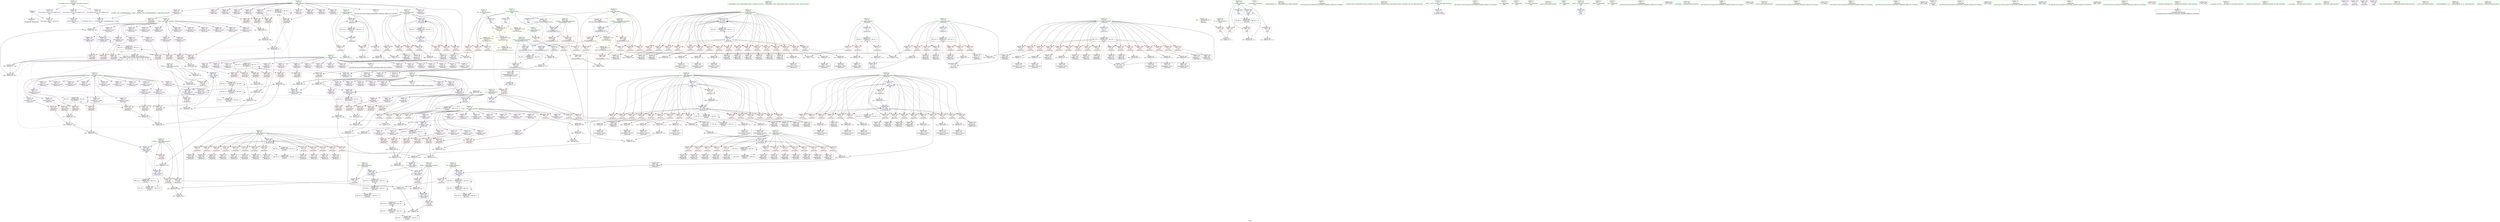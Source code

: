 digraph "SVFG" {
	label="SVFG";

	Node0x56156adef130 [shape=record,color=grey,label="{NodeID: 0\nNullPtr}"];
	Node0x56156adef130 -> Node0x56156ae25570[style=solid];
	Node0x56156adef130 -> Node0x56156ae30780[style=solid];
	Node0x56156ae4a990 [shape=record,color=grey,label="{NodeID: 609\n656 = Binary(655, 657, )\n}"];
	Node0x56156ae4a990 -> Node0x56156ae42010[style=solid];
	Node0x56156ae2fa60 [shape=record,color=red,label="{NodeID: 443\n688\<--680\n\<--__a.addr\n_ZSt3minIiERKT_S2_S2_\n}"];
	Node0x56156ae2fa60 -> Node0x56156ae2fe70[style=solid];
	Node0x56156ae33010 [shape=record,color=red,label="{NodeID: 277\n123\<--73\n\<--j\n_Z8calccalcv\n}"];
	Node0x56156ae33010 -> Node0x56156ae4d510[style=solid];
	Node0x56156ae23e60 [shape=record,color=black,label="{NodeID: 111\n325\<--324\nidxprom117\<--sub116\n_Z8calccalcv\n}"];
	Node0x56156ae45710 [shape=record,color=grey,label="{NodeID: 554\n422 = Binary(421, 137, )\n}"];
	Node0x56156ae45710 -> Node0x56156ae29260[style=solid];
	Node0x56156ae2cdb0 [shape=record,color=red,label="{NodeID: 388\n520\<--93\n\<--ry\n_Z8calccalcv\n}"];
	Node0x56156ae2cdb0 -> Node0x56156ae2a440[style=solid];
	Node0x56156ae284b0 [shape=record,color=purple,label="{NodeID: 222\n420\<--25\narrayidx171\<--sumd\n_Z8calccalcv\n}"];
	Node0x56156ae24990 [shape=record,color=green,label="{NodeID: 56\n639\<--640\n_ZSt4endlIcSt11char_traitsIcEERSt13basic_ostreamIT_T0_ES6_\<--_ZSt4endlIcSt11char_traitsIcEERSt13basic_ostreamIT_T0_ES6__field_insensitive\n}"];
	Node0x56156ae425c0 [shape=record,color=blue,label="{NodeID: 499\n718\<--739\nii\<--inc\nmain\n}"];
	Node0x56156ae425c0 -> Node0x56156ae72c70[style=dashed];
	Node0x56156ae35d90 [shape=record,color=red,label="{NodeID: 333\n398\<--85\n\<--k\n_Z8calccalcv\n}"];
	Node0x56156ae35d90 -> Node0x56156ae4b410[style=solid];
	Node0x56156ae2b620 [shape=record,color=black,label="{NodeID: 167\n620\<--619\nconv292\<--add291\n_Z8calccalcv\n}"];
	Node0x56156ae2b620 -> Node0x56156ae41da0[style=solid];
	Node0x56156ae1bb20 [shape=record,color=green,label="{NodeID: 1\n7\<--1\n__dso_handle\<--dummyObj\nGlob }"];
	Node0x56156ae4ab10 [shape=record,color=grey,label="{NodeID: 610\n574 = Binary(566, 573, )\n}"];
	Node0x56156ae4ab10 -> Node0x56156ae4a810[style=solid];
	Node0x56156ae2fb30 [shape=record,color=red,label="{NodeID: 444\n695\<--680\n\<--__a.addr\n_ZSt3minIiERKT_S2_S2_\n}"];
	Node0x56156ae2fb30 -> Node0x56156ae42350[style=solid];
	Node0x56156ae330e0 [shape=record,color=red,label="{NodeID: 278\n140\<--73\n\<--j\n_Z8calccalcv\n}"];
	Node0x56156ae330e0 -> Node0x56156ae46a90[style=solid];
	Node0x56156ae23f30 [shape=record,color=black,label="{NodeID: 112\n331\<--330\nidxprom121\<--sub120\n_Z8calccalcv\n}"];
	Node0x56156ae45890 [shape=record,color=grey,label="{NodeID: 555\n426 = Binary(417, 425, )\n}"];
	Node0x56156ae45890 -> Node0x56156ae46c10[style=solid];
	Node0x56156ae2ce80 [shape=record,color=red,label="{NodeID: 389\n547\<--93\n\<--ry\n_Z8calccalcv\n}"];
	Node0x56156ae2ce80 -> Node0x56156ae2a920[style=solid];
	Node0x56156ae28580 [shape=record,color=purple,label="{NodeID: 223\n424\<--25\narrayidx174\<--sumd\n_Z8calccalcv\n}"];
	Node0x56156ae28580 -> Node0x56156ae2e7b0[style=solid];
	Node0x56156ae24a90 [shape=record,color=green,label="{NodeID: 57\n641\<--642\n_ZNSolsEPFRSoS_E\<--_ZNSolsEPFRSoS_E_field_insensitive\n}"];
	Node0x56156ae35e60 [shape=record,color=red,label="{NodeID: 334\n634\<--85\n\<--k\n_Z8calccalcv\n}"];
	Node0x56156ae2b6f0 [shape=record,color=black,label="{NodeID: 168\n675\<--698\n_ZSt3minIiERKT_S2_S2__ret\<--\n_ZSt3minIiERKT_S2_S2_\n|{<s0>8}}"];
	Node0x56156ae2b6f0:s0 -> Node0x56156aea0770[style=solid,color=blue];
	Node0x56156ae1e120 [shape=record,color=green,label="{NodeID: 2\n9\<--1\n\<--dummyObj\nCan only get source location for instruction, argument, global var or function.}"];
	Node0x56156ae4ac90 [shape=record,color=grey,label="{NodeID: 611\n395 = Binary(394, 137, )\n}"];
	Node0x56156ae4ac90 -> Node0x56156ae41650[style=solid];
	Node0x56156ae2fc00 [shape=record,color=red,label="{NodeID: 445\n686\<--682\n\<--__b.addr\n_ZSt3minIiERKT_S2_S2_\n}"];
	Node0x56156ae2fc00 -> Node0x56156ae2fda0[style=solid];
	Node0x56156ae331b0 [shape=record,color=red,label="{NodeID: 279\n146\<--73\n\<--j\n_Z8calccalcv\n}"];
	Node0x56156ae331b0 -> Node0x56156ae4b590[style=solid];
	Node0x56156ae24000 [shape=record,color=black,label="{NodeID: 113\n335\<--334\nidxprom124\<--sub123\n_Z8calccalcv\n}"];
	Node0x56156ae45a10 [shape=record,color=grey,label="{NodeID: 556\n731 = Binary(730, 137, )\n}"];
	Node0x56156ae2cf50 [shape=record,color=red,label="{NodeID: 390\n554\<--93\n\<--ry\n_Z8calccalcv\n}"];
	Node0x56156ae2cf50 -> Node0x56156ae2aac0[style=solid];
	Node0x56156ae28650 [shape=record,color=purple,label="{NodeID: 224\n430\<--25\narrayidx178\<--sumd\n_Z8calccalcv\n}"];
	Node0x56156ae24b90 [shape=record,color=green,label="{NodeID: 58\n662\<--663\n_ZStlsISt11char_traitsIcEERSt13basic_ostreamIcT_ES5_PKc\<--_ZStlsISt11char_traitsIcEERSt13basic_ostreamIcT_ES5_PKc_field_insensitive\n}"];
	Node0x56156ae35f30 [shape=record,color=red,label="{NodeID: 335\n655\<--85\n\<--k\n_Z8calccalcv\n}"];
	Node0x56156ae35f30 -> Node0x56156ae4a990[style=solid];
	Node0x56156ae2b7c0 [shape=record,color=purple,label="{NodeID: 169\n52\<--4\n\<--_ZStL8__ioinit\n__cxx_global_var_init\n}"];
	Node0x56156adf5190 [shape=record,color=green,label="{NodeID: 3\n14\<--1\n\<--dummyObj\nCan only get source location for instruction, argument, global var or function.}"];
	Node0x56156ae4ae10 [shape=record,color=grey,label="{NodeID: 612\n394 = Binary(392, 393, )\n}"];
	Node0x56156ae4ae10 -> Node0x56156ae4ac90[style=solid];
	Node0x56156ae2fcd0 [shape=record,color=red,label="{NodeID: 446\n692\<--682\n\<--__b.addr\n_ZSt3minIiERKT_S2_S2_\n}"];
	Node0x56156ae2fcd0 -> Node0x56156ae42280[style=solid];
	Node0x56156ae33280 [shape=record,color=red,label="{NodeID: 280\n130\<--75\n\<--c\n_Z8calccalcv\n}"];
	Node0x56156ae33280 -> Node0x56156ae25b40[style=solid];
	Node0x56156ae240d0 [shape=record,color=black,label="{NodeID: 114\n340\<--339\nidxprom127\<--\n_Z8calccalcv\n}"];
	Node0x56156ae45b90 [shape=record,color=grey,label="{NodeID: 557\n229 = Binary(228, 137, )\n}"];
	Node0x56156ae45b90 -> Node0x56156ae265d0[style=solid];
	Node0x56156ae2d020 [shape=record,color=red,label="{NodeID: 391\n581\<--93\n\<--ry\n_Z8calccalcv\n}"];
	Node0x56156ae2d020 -> Node0x56156ae2afa0[style=solid];
	Node0x56156ae28720 [shape=record,color=purple,label="{NodeID: 225\n434\<--25\narrayidx181\<--sumd\n_Z8calccalcv\n}"];
	Node0x56156ae28720 -> Node0x56156ae2e880[style=solid];
	Node0x56156ae24c90 [shape=record,color=green,label="{NodeID: 59\n678\<--679\nretval\<--retval_field_insensitive\n_ZSt3minIiERKT_S2_S2_\n}"];
	Node0x56156ae24c90 -> Node0x56156ae2f990[style=solid];
	Node0x56156ae24c90 -> Node0x56156ae42280[style=solid];
	Node0x56156ae24c90 -> Node0x56156ae42350[style=solid];
	Node0x56156ae36000 [shape=record,color=red,label="{NodeID: 336\n376\<--87\n\<--lx\n_Z8calccalcv\n}"];
	Node0x56156ae36000 -> Node0x56156ae45410[style=solid];
	Node0x56156ae2b890 [shape=record,color=purple,label="{NodeID: 170\n139\<--16\narrayidx\<--d\n_Z8calccalcv\n}"];
	Node0x56156adf5220 [shape=record,color=green,label="{NodeID: 4\n31\<--1\n.str\<--dummyObj\nGlob }"];
	Node0x56156ae4af90 [shape=record,color=grey,label="{NodeID: 613\n453 = Binary(444, 452, )\n}"];
	Node0x56156ae4af90 -> Node0x56156ae4c010[style=solid];
	Node0x56156ae2fda0 [shape=record,color=red,label="{NodeID: 447\n687\<--686\n\<--\n_ZSt3minIiERKT_S2_S2_\n}"];
	Node0x56156ae2fda0 -> Node0x56156ae4d990[style=solid];
	Node0x56156ae33350 [shape=record,color=red,label="{NodeID: 281\n159\<--77\n\<--i12\n_Z8calccalcv\n}"];
	Node0x56156ae33350 -> Node0x56156ae4dc90[style=solid];
	Node0x56156ae241a0 [shape=record,color=black,label="{NodeID: 115\n343\<--342\nidxprom129\<--\n_Z8calccalcv\n}"];
	Node0x56156ae45d10 [shape=record,color=grey,label="{NodeID: 558\n271 = Binary(270, 137, )\n}"];
	Node0x56156ae45d10 -> Node0x56156ae233d0[style=solid];
	Node0x56156ae2d0f0 [shape=record,color=red,label="{NodeID: 392\n588\<--93\n\<--ry\n_Z8calccalcv\n}"];
	Node0x56156ae2d0f0 -> Node0x56156ae2b140[style=solid];
	Node0x56156ae287f0 [shape=record,color=purple,label="{NodeID: 226\n231\<--27\narrayidx57\<--sumx\n_Z8calccalcv\n}"];
	Node0x56156ae24d60 [shape=record,color=green,label="{NodeID: 60\n680\<--681\n__a.addr\<--__a.addr_field_insensitive\n_ZSt3minIiERKT_S2_S2_\n}"];
	Node0x56156ae24d60 -> Node0x56156ae2fa60[style=solid];
	Node0x56156ae24d60 -> Node0x56156ae2fb30[style=solid];
	Node0x56156ae24d60 -> Node0x56156ae420e0[style=solid];
	Node0x56156ae360d0 [shape=record,color=red,label="{NodeID: 337\n392\<--87\n\<--lx\n_Z8calccalcv\n}"];
	Node0x56156ae360d0 -> Node0x56156ae4ae10[style=solid];
	Node0x56156ae2b960 [shape=record,color=purple,label="{NodeID: 171\n143\<--16\narrayidx8\<--d\n_Z8calccalcv\n}"];
	Node0x56156ae2b960 -> Node0x56156ae40720[style=solid];
	Node0x56156adf52b0 [shape=record,color=green,label="{NodeID: 5\n33\<--1\n.str.1\<--dummyObj\nGlob }"];
	Node0x56156ae4b110 [shape=record,color=grey,label="{NodeID: 614\n198 = Binary(190, 197, )\n}"];
	Node0x56156ae4b110 -> Node0x56156ae40bc0[style=solid];
	Node0x56156ae2fe70 [shape=record,color=red,label="{NodeID: 448\n689\<--688\n\<--\n_ZSt3minIiERKT_S2_S2_\n}"];
	Node0x56156ae2fe70 -> Node0x56156ae4d990[style=solid];
	Node0x56156ae33420 [shape=record,color=red,label="{NodeID: 282\n169\<--77\n\<--i12\n_Z8calccalcv\n}"];
	Node0x56156ae33420 -> Node0x56156ae4a690[style=solid];
	Node0x56156ae28cb0 [shape=record,color=black,label="{NodeID: 116\n348\<--347\nidxprom132\<--\n_Z8calccalcv\n}"];
	Node0x56156ae45e90 [shape=record,color=grey,label="{NodeID: 559\n361 = Binary(360, 137, )\n}"];
	Node0x56156ae45e90 -> Node0x56156ae41310[style=solid];
	Node0x56156ae2d1c0 [shape=record,color=red,label="{NodeID: 393\n617\<--93\n\<--ry\n_Z8calccalcv\n}"];
	Node0x56156ae2d1c0 -> Node0x56156ae45110[style=solid];
	Node0x56156ae288c0 [shape=record,color=purple,label="{NodeID: 227\n234\<--27\narrayidx59\<--sumx\n_Z8calccalcv\n}"];
	Node0x56156ae288c0 -> Node0x56156ae2db80[style=solid];
	Node0x56156ae24e30 [shape=record,color=green,label="{NodeID: 61\n682\<--683\n__b.addr\<--__b.addr_field_insensitive\n_ZSt3minIiERKT_S2_S2_\n}"];
	Node0x56156ae24e30 -> Node0x56156ae2fc00[style=solid];
	Node0x56156ae24e30 -> Node0x56156ae2fcd0[style=solid];
	Node0x56156ae24e30 -> Node0x56156ae421b0[style=solid];
	Node0x56156ae361a0 [shape=record,color=red,label="{NodeID: 338\n409\<--87\n\<--lx\n_Z8calccalcv\n}"];
	Node0x56156ae361a0 -> Node0x56156ae45590[style=solid];
	Node0x56156ae2ba30 [shape=record,color=purple,label="{NodeID: 172\n175\<--16\narrayidx22\<--d\n_Z8calccalcv\n}"];
	Node0x56156adf5340 [shape=record,color=green,label="{NodeID: 6\n35\<--1\n_ZSt4cout\<--dummyObj\nGlob }"];
	Node0x56156ae4b290 [shape=record,color=grey,label="{NodeID: 615\n400 = Binary(399, 137, )\n}"];
	Node0x56156ae4b290 -> Node0x56156ae41720[style=solid];
	Node0x56156ae2ff40 [shape=record,color=red,label="{NodeID: 449\n727\<--716\n\<--tt\nmain\n}"];
	Node0x56156ae2ff40 -> Node0x56156ae4d390[style=solid];
	Node0x56156ae334f0 [shape=record,color=red,label="{NodeID: 283\n173\<--77\n\<--i12\n_Z8calccalcv\n}"];
	Node0x56156ae334f0 -> Node0x56156ae25e80[style=solid];
	Node0x56156ae28d80 [shape=record,color=black,label="{NodeID: 117\n351\<--350\nidxprom134\<--\n_Z8calccalcv\n}"];
	Node0x56156ae46010 [shape=record,color=grey,label="{NodeID: 560\n432 = Binary(431, 137, )\n}"];
	Node0x56156ae46010 -> Node0x56156ae29400[style=solid];
	Node0x56156ae2d290 [shape=record,color=red,label="{NodeID: 394\n541\<--95\n\<--SUMD\n_Z8calccalcv\n}"];
	Node0x56156ae2d290 -> Node0x56156ae4b890[style=solid];
	Node0x56156ae28990 [shape=record,color=purple,label="{NodeID: 228\n238\<--27\narrayidx61\<--sumx\n_Z8calccalcv\n}"];
	Node0x56156ae24f00 [shape=record,color=green,label="{NodeID: 62\n711\<--712\nmain\<--main_field_insensitive\n}"];
	Node0x56156ae36270 [shape=record,color=red,label="{NodeID: 339\n427\<--87\n\<--lx\n_Z8calccalcv\n}"];
	Node0x56156ae36270 -> Node0x56156ae46610[style=solid];
	Node0x56156ae2bb00 [shape=record,color=purple,label="{NodeID: 173\n178\<--16\narrayidx24\<--d\n_Z8calccalcv\n}"];
	Node0x56156ae2bb00 -> Node0x56156ae2d9e0[style=solid];
	Node0x56156adf53d0 [shape=record,color=green,label="{NodeID: 7\n36\<--1\n.str.2\<--dummyObj\nGlob }"];
	Node0x56156ae4b410 [shape=record,color=grey,label="{NodeID: 616\n399 = Binary(397, 398, )\n}"];
	Node0x56156ae4b410 -> Node0x56156ae4b290[style=solid];
	Node0x56156ae30010 [shape=record,color=red,label="{NodeID: 450\n726\<--718\n\<--ii\nmain\n}"];
	Node0x56156ae30010 -> Node0x56156ae4d390[style=solid];
	Node0x56156ae335c0 [shape=record,color=red,label="{NodeID: 284\n181\<--77\n\<--i12\n_Z8calccalcv\n}"];
	Node0x56156ae335c0 -> Node0x56156ae26020[style=solid];
	Node0x56156ae28e50 [shape=record,color=black,label="{NodeID: 118\n403\<--402\nidxprom160\<--\n_Z8calccalcv\n}"];
	Node0x56156ae46190 [shape=record,color=grey,label="{NodeID: 561\n600 = Binary(592, 599, )\n}"];
	Node0x56156ae46190 -> Node0x56156ae49010[style=solid];
	Node0x56156ae2d360 [shape=record,color=red,label="{NodeID: 395\n623\<--95\n\<--SUMD\n_Z8calccalcv\n}"];
	Node0x56156ae2d360 -> Node0x56156ae49910[style=solid];
	Node0x56156ae28a60 [shape=record,color=purple,label="{NodeID: 229\n242\<--27\narrayidx64\<--sumx\n_Z8calccalcv\n}"];
	Node0x56156ae28a60 -> Node0x56156ae2dc50[style=solid];
	Node0x56156ae25000 [shape=record,color=green,label="{NodeID: 63\n714\<--715\nretval\<--retval_field_insensitive\nmain\n}"];
	Node0x56156ae25000 -> Node0x56156ae42420[style=solid];
	Node0x56156ae36340 [shape=record,color=red,label="{NodeID: 340\n445\<--87\n\<--lx\n_Z8calccalcv\n}"];
	Node0x56156ae36340 -> Node0x56156ae4b710[style=solid];
	Node0x56156ae2bbd0 [shape=record,color=purple,label="{NodeID: 174\n193\<--16\narrayidx33\<--d\n_Z8calccalcv\n}"];
	Node0x56156adf5460 [shape=record,color=green,label="{NodeID: 8\n38\<--1\n_ZSt3cin\<--dummyObj\nGlob }"];
	Node0x56156ae4b590 [shape=record,color=grey,label="{NodeID: 617\n147 = Binary(146, 137, )\n}"];
	Node0x56156ae4b590 -> Node0x56156ae407b0[style=solid];
	Node0x56156ae300e0 [shape=record,color=red,label="{NodeID: 451\n730\<--718\n\<--ii\nmain\n}"];
	Node0x56156ae300e0 -> Node0x56156ae45a10[style=solid];
	Node0x56156ae33690 [shape=record,color=red,label="{NodeID: 285\n191\<--77\n\<--i12\n_Z8calccalcv\n}"];
	Node0x56156ae33690 -> Node0x56156ae26290[style=solid];
	Node0x56156ae28f20 [shape=record,color=black,label="{NodeID: 119\n406\<--405\nidxprom162\<--\n_Z8calccalcv\n}"];
	Node0x56156ae46310 [shape=record,color=grey,label="{NodeID: 562\n592 = Binary(584, 591, )\n}"];
	Node0x56156ae46310 -> Node0x56156ae46190[style=solid];
	Node0x56156ae2d430 [shape=record,color=red,label="{NodeID: 396\n629\<--95\n\<--SUMD\n_Z8calccalcv\n}"];
	Node0x56156ae2d430 -> Node0x56156ae49c10[style=solid];
	Node0x56156ae28b30 [shape=record,color=purple,label="{NodeID: 230\n248\<--27\narrayidx68\<--sumx\n_Z8calccalcv\n}"];
	Node0x56156ae250d0 [shape=record,color=green,label="{NodeID: 64\n716\<--717\ntt\<--tt_field_insensitive\nmain\n}"];
	Node0x56156ae250d0 -> Node0x56156ae2ff40[style=solid];
	Node0x56156ae36410 [shape=record,color=red,label="{NodeID: 341\n463\<--87\n\<--lx\n_Z8calccalcv\n}"];
	Node0x56156ae36410 -> Node0x56156ae4ca90[style=solid];
	Node0x56156ae2bca0 [shape=record,color=purple,label="{NodeID: 175\n196\<--16\narrayidx35\<--d\n_Z8calccalcv\n}"];
	Node0x56156ae2bca0 -> Node0x56156ae2dab0[style=solid];
	Node0x56156ae20f60 [shape=record,color=green,label="{NodeID: 9\n39\<--1\n.str.3\<--dummyObj\nGlob }"];
	Node0x56156ae4b710 [shape=record,color=grey,label="{NodeID: 618\n446 = Binary(445, 137, )\n}"];
	Node0x56156ae4b710 -> Node0x56156ae29670[style=solid];
	Node0x56156ae301b0 [shape=record,color=red,label="{NodeID: 452\n738\<--718\n\<--ii\nmain\n}"];
	Node0x56156ae301b0 -> Node0x56156ae4c790[style=solid];
	Node0x56156ae33760 [shape=record,color=red,label="{NodeID: 286\n199\<--77\n\<--i12\n_Z8calccalcv\n}"];
	Node0x56156ae33760 -> Node0x56156ae26430[style=solid];
	Node0x56156ae28ff0 [shape=record,color=black,label="{NodeID: 120\n411\<--410\nidxprom165\<--sub164\n_Z8calccalcv\n}"];
	Node0x56156ae46490 [shape=record,color=grey,label="{NodeID: 563\n250 = Binary(249, 137, )\n}"];
	Node0x56156ae46490 -> Node0x56156ae269e0[style=solid];
	Node0x56156ae2d500 [shape=record,color=red,label="{NodeID: 397\n575\<--97\n\<--SUMX\n_Z8calccalcv\n}"];
	Node0x56156ae2d500 -> Node0x56156ae4a810[style=solid];
	Node0x56156ae30a90 [shape=record,color=purple,label="{NodeID: 231\n252\<--27\narrayidx71\<--sumx\n_Z8calccalcv\n}"];
	Node0x56156ae30a90 -> Node0x56156ae2dd20[style=solid];
	Node0x56156ae251a0 [shape=record,color=green,label="{NodeID: 65\n718\<--719\nii\<--ii_field_insensitive\nmain\n}"];
	Node0x56156ae251a0 -> Node0x56156ae30010[style=solid];
	Node0x56156ae251a0 -> Node0x56156ae300e0[style=solid];
	Node0x56156ae251a0 -> Node0x56156ae301b0[style=solid];
	Node0x56156ae251a0 -> Node0x56156ae424f0[style=solid];
	Node0x56156ae251a0 -> Node0x56156ae425c0[style=solid];
	Node0x56156ae364e0 [shape=record,color=red,label="{NodeID: 342\n481\<--87\n\<--lx\n_Z8calccalcv\n}"];
	Node0x56156ae364e0 -> Node0x56156ae49790[style=solid];
	Node0x56156ae2bd70 [shape=record,color=purple,label="{NodeID: 176\n341\<--16\narrayidx128\<--d\n_Z8calccalcv\n}"];
	Node0x56156ae20ff0 [shape=record,color=green,label="{NodeID: 10\n42\<--1\n\<--dummyObj\nCan only get source location for instruction, argument, global var or function.}"];
	Node0x56156ae9fa50 [shape=record,color=black,label="{NodeID: 785\n128 = PHI()\n}"];
	Node0x56156ae4b890 [shape=record,color=grey,label="{NodeID: 619\n542 = Binary(541, 540, )\n}"];
	Node0x56156ae4b890 -> Node0x56156ae41a60[style=solid];
	Node0x56156ae30280 [shape=record,color=blue,label="{NodeID: 453\n8\<--9\nn\<--\nGlob }"];
	Node0x56156ae30280 -> Node0x56156ae79840[style=dashed];
	Node0x56156ae33830 [shape=record,color=red,label="{NodeID: 287\n212\<--77\n\<--i12\n_Z8calccalcv\n}"];
	Node0x56156ae33830 -> Node0x56156ae46790[style=solid];
	Node0x56156ae290c0 [shape=record,color=black,label="{NodeID: 121\n414\<--413\nidxprom167\<--\n_Z8calccalcv\n}"];
	Node0x56156ae46610 [shape=record,color=grey,label="{NodeID: 564\n428 = Binary(427, 137, )\n}"];
	Node0x56156ae46610 -> Node0x56156ae29330[style=solid];
	Node0x56156ae2d5d0 [shape=record,color=red,label="{NodeID: 398\n625\<--97\n\<--SUMX\n_Z8calccalcv\n}"];
	Node0x56156ae2d5d0 -> Node0x56156ae4de10[style=solid];
	Node0x56156ae30b20 [shape=record,color=purple,label="{NodeID: 232\n265\<--27\narrayidx79\<--sumx\n_Z8calccalcv\n}"];
	Node0x56156ae25270 [shape=record,color=green,label="{NodeID: 66\n722\<--723\n_ZNSirsERi\<--_ZNSirsERi_field_insensitive\n}"];
	Node0x56156ae6dc70 [shape=record,color=black,label="{NodeID: 675\nMR_34V_4 = PHI(MR_34V_6, MR_34V_3, )\npts\{98 \}\n}"];
	Node0x56156ae6dc70 -> Node0x56156ae418c0[style=dashed];
	Node0x56156ae6dc70 -> Node0x56156ae6dc70[style=dashed];
	Node0x56156ae6dc70 -> Node0x56156ae75560[style=dashed];
	Node0x56156ae365b0 [shape=record,color=red,label="{NodeID: 343\n499\<--87\n\<--lx\n_Z8calccalcv\n}"];
	Node0x56156ae365b0 -> Node0x56156ae47210[style=solid];
	Node0x56156ae2be40 [shape=record,color=purple,label="{NodeID: 177\n344\<--16\narrayidx130\<--d\n_Z8calccalcv\n}"];
	Node0x56156ae2be40 -> Node0x56156ae2e470[style=solid];
	Node0x56156ae21080 [shape=record,color=green,label="{NodeID: 11\n106\<--1\n\<--dummyObj\nCan only get source location for instruction, argument, global var or function.}"];
	Node0x56156aea0570 [shape=record,color=black,label="{NodeID: 786\n112 = PHI()\n}"];
	Node0x56156ae4ba10 [shape=record,color=grey,label="{NodeID: 620\n540 = Binary(532, 539, )\n}"];
	Node0x56156ae4ba10 -> Node0x56156ae4b890[style=solid];
	Node0x56156ae30380 [shape=record,color=blue,label="{NodeID: 454\n11\<--9\nm\<--\nGlob }"];
	Node0x56156ae30380 -> Node0x56156ae79840[style=dashed];
	Node0x56156ae33900 [shape=record,color=red,label="{NodeID: 288\n165\<--79\n\<--j16\n_Z8calccalcv\n}"];
	Node0x56156ae33900 -> Node0x56156ae4df90[style=solid];
	Node0x56156ae29190 [shape=record,color=black,label="{NodeID: 122\n419\<--418\nidxprom170\<--\n_Z8calccalcv\n}"];
	Node0x56156ae46790 [shape=record,color=grey,label="{NodeID: 565\n213 = Binary(212, 137, )\n}"];
	Node0x56156ae46790 -> Node0x56156ae40d60[style=solid];
	Node0x56156ae2d6a0 [shape=record,color=red,label="{NodeID: 399\n609\<--99\n\<--SUMY\n_Z8calccalcv\n}"];
	Node0x56156ae2d6a0 -> Node0x56156ae48590[style=solid];
	Node0x56156ae30bf0 [shape=record,color=purple,label="{NodeID: 233\n268\<--27\narrayidx81\<--sumx\n_Z8calccalcv\n}"];
	Node0x56156ae30bf0 -> Node0x56156ae40fd0[style=solid];
	Node0x56156ae25370 [shape=record,color=green,label="{NodeID: 67\n734\<--735\nprintf\<--printf_field_insensitive\n}"];
	Node0x56156ae6e170 [shape=record,color=black,label="{NodeID: 676\nMR_36V_4 = PHI(MR_36V_6, MR_36V_3, )\npts\{100 \}\n}"];
	Node0x56156ae6e170 -> Node0x56156ae41990[style=dashed];
	Node0x56156ae6e170 -> Node0x56156ae6e170[style=dashed];
	Node0x56156ae6e170 -> Node0x56156ae75a60[style=dashed];
	Node0x56156ae36680 [shape=record,color=red,label="{NodeID: 344\n517\<--87\n\<--lx\n_Z8calccalcv\n}"];
	Node0x56156ae36680 -> Node0x56156ae2a370[style=solid];
	Node0x56156ae2bf10 [shape=record,color=purple,label="{NodeID: 178\n512\<--16\narrayidx230\<--d\n_Z8calccalcv\n}"];
	Node0x56156ae21110 [shape=record,color=green,label="{NodeID: 12\n107\<--1\n\<--dummyObj\nCan only get source location for instruction, argument, global var or function.}"];
	Node0x56156aea0670 [shape=record,color=black,label="{NodeID: 787\n53 = PHI()\n}"];
	Node0x56156ae4bb90 [shape=record,color=grey,label="{NodeID: 621\n152 = Binary(151, 137, )\n}"];
	Node0x56156ae4bb90 -> Node0x56156ae40880[style=solid];
	Node0x56156ae30480 [shape=record,color=blue,label="{NodeID: 455\n13\<--14\nd0\<--\nGlob }"];
	Node0x56156ae30480 -> Node0x56156ae79840[style=dashed];
	Node0x56156ae339d0 [shape=record,color=red,label="{NodeID: 289\n176\<--79\n\<--j16\n_Z8calccalcv\n}"];
	Node0x56156ae339d0 -> Node0x56156ae25f50[style=solid];
	Node0x56156ae29260 [shape=record,color=black,label="{NodeID: 123\n423\<--422\nidxprom173\<--sub172\n_Z8calccalcv\n}"];
	Node0x56156ae46910 [shape=record,color=grey,label="{NodeID: 566\n136 = Binary(135, 137, )\n}"];
	Node0x56156ae46910 -> Node0x56156ae25c10[style=solid];
	Node0x56156ae2d770 [shape=record,color=red,label="{NodeID: 400\n631\<--99\n\<--SUMY\n_Z8calccalcv\n}"];
	Node0x56156ae2d770 -> Node0x56156ae4db10[style=solid];
	Node0x56156ae30cc0 [shape=record,color=purple,label="{NodeID: 234\n440\<--27\narrayidx184\<--sumx\n_Z8calccalcv\n}"];
	Node0x56156ae25470 [shape=record,color=green,label="{NodeID: 68\n43\<--749\n_GLOBAL__sub_I_SergeyRogulenko_1_0.cpp\<--_GLOBAL__sub_I_SergeyRogulenko_1_0.cpp_field_insensitive\n}"];
	Node0x56156ae25470 -> Node0x56156ae30680[style=solid];
	Node0x56156ae6e670 [shape=record,color=black,label="{NodeID: 677\nMR_38V_4 = PHI(MR_38V_5, MR_38V_3, )\npts\{102 \}\n}"];
	Node0x56156ae6e670 -> Node0x56156ae41cd0[style=dashed];
	Node0x56156ae6e670 -> Node0x56156ae6e670[style=dashed];
	Node0x56156ae6e670 -> Node0x56156ae75f60[style=dashed];
	Node0x56156ae36750 [shape=record,color=red,label="{NodeID: 345\n533\<--87\n\<--lx\n_Z8calccalcv\n}"];
	Node0x56156ae36750 -> Node0x56156ae2a6b0[style=solid];
	Node0x56156ae2bfe0 [shape=record,color=purple,label="{NodeID: 179\n515\<--16\narrayidx232\<--d\n_Z8calccalcv\n}"];
	Node0x56156ae2bfe0 -> Node0x56156ae2efd0[style=solid];
	Node0x56156ae211a0 [shape=record,color=green,label="{NodeID: 13\n108\<--1\n\<--dummyObj\nCan only get source location for instruction, argument, global var or function.}"];
	Node0x56156aea0770 [shape=record,color=black,label="{NodeID: 788\n364 = PHI(675, )\n}"];
	Node0x56156aea0770 -> Node0x56156ae2e540[style=solid];
	Node0x56156ae4bd10 [shape=record,color=grey,label="{NodeID: 622\n208 = Binary(207, 137, )\n}"];
	Node0x56156ae4bd10 -> Node0x56156ae40c90[style=solid];
	Node0x56156ae30580 [shape=record,color=blue,label="{NodeID: 456\n753\<--42\nllvm.global_ctors_0\<--\nGlob }"];
	Node0x56156ae33aa0 [shape=record,color=red,label="{NodeID: 290\n184\<--79\n\<--j16\n_Z8calccalcv\n}"];
	Node0x56156ae33aa0 -> Node0x56156ae260f0[style=solid];
	Node0x56156ae29330 [shape=record,color=black,label="{NodeID: 124\n429\<--428\nidxprom177\<--sub176\n_Z8calccalcv\n}"];
	Node0x56156ae46a90 [shape=record,color=grey,label="{NodeID: 567\n141 = Binary(140, 137, )\n}"];
	Node0x56156ae46a90 -> Node0x56156ae25ce0[style=solid];
	Node0x56156ae2d840 [shape=record,color=red,label="{NodeID: 401\n622\<--101\n\<--px\n_Z8calccalcv\n}"];
	Node0x56156ae2d840 -> Node0x56156ae49910[style=solid];
	Node0x56156ae30d90 [shape=record,color=purple,label="{NodeID: 235\n443\<--27\narrayidx186\<--sumx\n_Z8calccalcv\n}"];
	Node0x56156ae30d90 -> Node0x56156ae2e950[style=solid];
	Node0x56156ae25570 [shape=record,color=black,label="{NodeID: 69\n2\<--3\ndummyVal\<--dummyVal\n}"];
	Node0x56156ae6eb70 [shape=record,color=black,label="{NodeID: 678\nMR_40V_4 = PHI(MR_40V_5, MR_40V_3, )\npts\{104 \}\n}"];
	Node0x56156ae6eb70 -> Node0x56156ae41da0[style=dashed];
	Node0x56156ae6eb70 -> Node0x56156ae6eb70[style=dashed];
	Node0x56156ae6eb70 -> Node0x56156ae76460[style=dashed];
	Node0x56156ae36820 [shape=record,color=red,label="{NodeID: 346\n551\<--87\n\<--lx\n_Z8calccalcv\n}"];
	Node0x56156ae36820 -> Node0x56156ae2a9f0[style=solid];
	Node0x56156ae2c0b0 [shape=record,color=purple,label="{NodeID: 180\n519\<--16\narrayidx234\<--d\n_Z8calccalcv\n}"];
	Node0x56156ae212a0 [shape=record,color=green,label="{NodeID: 14\n134\<--1\n\<--dummyObj\nCan only get source location for instruction, argument, global var or function.}"];
	Node0x56156aea0960 [shape=record,color=black,label="{NodeID: 789\n635 = PHI()\n}"];
	Node0x56156ae4be90 [shape=record,color=grey,label="{NodeID: 623\n458 = Binary(457, 137, )\n}"];
	Node0x56156ae4be90 -> Node0x56156ae298e0[style=solid];
	Node0x56156ae30680 [shape=record,color=blue,label="{NodeID: 457\n754\<--43\nllvm.global_ctors_1\<--_GLOBAL__sub_I_SergeyRogulenko_1_0.cpp\nGlob }"];
	Node0x56156ae33b70 [shape=record,color=red,label="{NodeID: 291\n188\<--79\n\<--j16\n_Z8calccalcv\n}"];
	Node0x56156ae33b70 -> Node0x56156ae49f10[style=solid];
	Node0x56156ae29400 [shape=record,color=black,label="{NodeID: 125\n433\<--432\nidxprom180\<--sub179\n_Z8calccalcv\n}"];
	Node0x56156ae46c10 [shape=record,color=grey,label="{NodeID: 568\n436 = Binary(426, 435, )\n}"];
	Node0x56156ae46c10 -> Node0x56156ae417f0[style=solid];
	Node0x56156ae2d910 [shape=record,color=red,label="{NodeID: 402\n628\<--103\n\<--py\n_Z8calccalcv\n}"];
	Node0x56156ae2d910 -> Node0x56156ae49c10[style=solid];
	Node0x56156ae30e60 [shape=record,color=purple,label="{NodeID: 236\n448\<--27\narrayidx189\<--sumx\n_Z8calccalcv\n}"];
	Node0x56156ae25670 [shape=record,color=black,label="{NodeID: 70\n713\<--9\nmain_ret\<--\nmain\n}"];
	Node0x56156ae6f070 [shape=record,color=black,label="{NodeID: 679\nMR_24V_6 = PHI(MR_24V_2, MR_24V_4, )\npts\{88 \}\n}"];
	Node0x56156ae368f0 [shape=record,color=red,label="{NodeID: 347\n567\<--87\n\<--lx\n_Z8calccalcv\n}"];
	Node0x56156ae368f0 -> Node0x56156ae2ad30[style=solid];
	Node0x56156ae2c180 [shape=record,color=purple,label="{NodeID: 181\n522\<--16\narrayidx236\<--d\n_Z8calccalcv\n}"];
	Node0x56156ae2c180 -> Node0x56156ae2f0a0[style=solid];
	Node0x56156ae213a0 [shape=record,color=green,label="{NodeID: 15\n137\<--1\n\<--dummyObj\nCan only get source location for instruction, argument, global var or function.}"];
	Node0x56156aea0a30 [shape=record,color=black,label="{NodeID: 790\n638 = PHI()\n}"];
	Node0x56156ae4c010 [shape=record,color=grey,label="{NodeID: 624\n462 = Binary(453, 461, )\n}"];
	Node0x56156ae4c010 -> Node0x56156ae4cf10[style=solid];
	Node0x56156ae30780 [shape=record,color=blue, style = dotted,label="{NodeID: 458\n755\<--3\nllvm.global_ctors_2\<--dummyVal\nGlob }"];
	Node0x56156ae33c40 [shape=record,color=red,label="{NodeID: 292\n194\<--79\n\<--j16\n_Z8calccalcv\n}"];
	Node0x56156ae33c40 -> Node0x56156ae26360[style=solid];
	Node0x56156ae294d0 [shape=record,color=black,label="{NodeID: 126\n439\<--438\nidxprom183\<--\n_Z8calccalcv\n}"];
	Node0x56156ae46d90 [shape=record,color=grey,label="{NodeID: 569\n262 = Binary(254, 261, )\n}"];
	Node0x56156ae46d90 -> Node0x56156ae40fd0[style=solid];
	Node0x56156ae2d9e0 [shape=record,color=red,label="{NodeID: 403\n179\<--178\n\<--arrayidx24\n_Z8calccalcv\n}"];
	Node0x56156ae2d9e0 -> Node0x56156ae4a090[style=solid];
	Node0x56156ae30f30 [shape=record,color=purple,label="{NodeID: 237\n451\<--27\narrayidx191\<--sumx\n_Z8calccalcv\n}"];
	Node0x56156ae30f30 -> Node0x56156ae2ea20[style=solid];
	Node0x56156ae25740 [shape=record,color=black,label="{NodeID: 71\n17\<--16\n\<--d\nCan only get source location for instruction, argument, global var or function.}"];
	Node0x56156ae6f570 [shape=record,color=black,label="{NodeID: 680\nMR_26V_7 = PHI(MR_26V_2, MR_26V_5, )\npts\{90 \}\n}"];
	Node0x56156ae369c0 [shape=record,color=red,label="{NodeID: 348\n585\<--87\n\<--lx\n_Z8calccalcv\n}"];
	Node0x56156ae369c0 -> Node0x56156ae2b070[style=solid];
	Node0x56156ae2c250 [shape=record,color=purple,label="{NodeID: 182\n527\<--16\narrayidx239\<--d\n_Z8calccalcv\n}"];
	Node0x56156ae214a0 [shape=record,color=green,label="{NodeID: 16\n171\<--1\n\<--dummyObj\nCan only get source location for instruction, argument, global var or function.}"];
	Node0x56156aea0b00 [shape=record,color=black,label="{NodeID: 791\n661 = PHI()\n}"];
	Node0x56156ae4c190 [shape=record,color=grey,label="{NodeID: 625\n388 = Binary(387, 137, )\n}"];
	Node0x56156ae4c190 -> Node0x56156ae4e110[style=solid];
	Node0x56156ae30880 [shape=record,color=blue,label="{NodeID: 459\n71\<--9\ni\<--\n_Z8calccalcv\n}"];
	Node0x56156ae30880 -> Node0x56156ae68270[style=dashed];
	Node0x56156ae33d10 [shape=record,color=red,label="{NodeID: 293\n202\<--79\n\<--j16\n_Z8calccalcv\n}"];
	Node0x56156ae33d10 -> Node0x56156ae26500[style=solid];
	Node0x56156ae295a0 [shape=record,color=black,label="{NodeID: 127\n442\<--441\nidxprom185\<--\n_Z8calccalcv\n}"];
	Node0x56156ae46f10 [shape=record,color=grey,label="{NodeID: 570\n304 = Binary(296, 303, )\n}"];
	Node0x56156ae46f10 -> Node0x56156ae410a0[style=solid];
	Node0x56156ae2dab0 [shape=record,color=red,label="{NodeID: 404\n197\<--196\n\<--arrayidx35\n_Z8calccalcv\n}"];
	Node0x56156ae2dab0 -> Node0x56156ae4b110[style=solid];
	Node0x56156ae31000 [shape=record,color=purple,label="{NodeID: 238\n456\<--27\narrayidx194\<--sumx\n_Z8calccalcv\n}"];
	Node0x56156ae25840 [shape=record,color=black,label="{NodeID: 72\n20\<--19\n\<--x\nCan only get source location for instruction, argument, global var or function.}"];
	Node0x56156ae6fa70 [shape=record,color=black,label="{NodeID: 681\nMR_28V_6 = PHI(MR_28V_2, MR_28V_5, )\npts\{92 \}\n}"];
	Node0x56156ae36a90 [shape=record,color=red,label="{NodeID: 349\n601\<--87\n\<--lx\n_Z8calccalcv\n}"];
	Node0x56156ae36a90 -> Node0x56156ae2b3b0[style=solid];
	Node0x56156ae2c320 [shape=record,color=purple,label="{NodeID: 183\n530\<--16\narrayidx241\<--d\n_Z8calccalcv\n}"];
	Node0x56156ae2c320 -> Node0x56156ae2f170[style=solid];
	Node0x56156ae215a0 [shape=record,color=green,label="{NodeID: 17\n372\<--1\n\<--dummyObj\nCan only get source location for instruction, argument, global var or function.}"];
	Node0x56156aea0bd0 [shape=record,color=black,label="{NodeID: 792\n664 = PHI()\n}"];
	Node0x56156ae4c310 [shape=record,color=grey,label="{NodeID: 626\n387 = Binary(385, 386, )\n}"];
	Node0x56156ae4c310 -> Node0x56156ae4c190[style=solid];
	Node0x56156ae30950 [shape=record,color=blue,label="{NodeID: 460\n73\<--9\nj\<--\n_Z8calccalcv\n}"];
	Node0x56156ae30950 -> Node0x56156ae33010[style=dashed];
	Node0x56156ae30950 -> Node0x56156ae330e0[style=dashed];
	Node0x56156ae30950 -> Node0x56156ae331b0[style=dashed];
	Node0x56156ae30950 -> Node0x56156ae407b0[style=dashed];
	Node0x56156ae30950 -> Node0x56156ae68770[style=dashed];
	Node0x56156ae33de0 [shape=record,color=red,label="{NodeID: 294\n207\<--79\n\<--j16\n_Z8calccalcv\n}"];
	Node0x56156ae33de0 -> Node0x56156ae4bd10[style=solid];
	Node0x56156ae29670 [shape=record,color=black,label="{NodeID: 128\n447\<--446\nidxprom188\<--sub187\n_Z8calccalcv\n}"];
	Node0x56156ae47090 [shape=record,color=grey,label="{NodeID: 571\n254 = Binary(244, 253, )\n}"];
	Node0x56156ae47090 -> Node0x56156ae46d90[style=solid];
	Node0x56156ae2db80 [shape=record,color=red,label="{NodeID: 405\n235\<--234\n\<--arrayidx59\n_Z8calccalcv\n}"];
	Node0x56156ae2db80 -> Node0x56156ae47b10[style=solid];
	Node0x56156ae310d0 [shape=record,color=purple,label="{NodeID: 239\n460\<--27\narrayidx197\<--sumx\n_Z8calccalcv\n}"];
	Node0x56156ae310d0 -> Node0x56156ae2eaf0[style=solid];
	Node0x56156ae25940 [shape=record,color=black,label="{NodeID: 73\n23\<--22\n\<--y\nCan only get source location for instruction, argument, global var or function.}"];
	Node0x56156ae6ff70 [shape=record,color=black,label="{NodeID: 682\nMR_30V_6 = PHI(MR_30V_2, MR_30V_5, )\npts\{94 \}\n}"];
	Node0x56156ae36b60 [shape=record,color=red,label="{NodeID: 350\n613\<--87\n\<--lx\n_Z8calccalcv\n}"];
	Node0x56156ae36b60 -> Node0x56156ae48890[style=solid];
	Node0x56156ae2c3f0 [shape=record,color=purple,label="{NodeID: 184\n535\<--16\narrayidx244\<--d\n_Z8calccalcv\n}"];
	Node0x56156ae216a0 [shape=record,color=green,label="{NodeID: 18\n657\<--1\n\<--dummyObj\nCan only get source location for instruction, argument, global var or function.}"];
	Node0x56156aea0ca0 [shape=record,color=black,label="{NodeID: 793\n721 = PHI()\n}"];
	Node0x56156ae4c490 [shape=record,color=grey,label="{NodeID: 627\n356 = Binary(355, 137, )\n}"];
	Node0x56156ae4c490 -> Node0x56156ae41240[style=solid];
	Node0x56156ae40720 [shape=record,color=blue,label="{NodeID: 461\n143\<--133\narrayidx8\<--sub\n_Z8calccalcv\n}"];
	Node0x56156ae40720 -> Node0x56156ae40720[style=dashed];
	Node0x56156ae40720 -> Node0x56156ae68c70[style=dashed];
	Node0x56156ae33eb0 [shape=record,color=red,label="{NodeID: 295\n218\<--81\n\<--i47\n_Z8calccalcv\n}"];
	Node0x56156ae33eb0 -> Node0x56156ae4d810[style=solid];
	Node0x56156ae29740 [shape=record,color=black,label="{NodeID: 129\n450\<--449\nidxprom190\<--\n_Z8calccalcv\n}"];
	Node0x56156ae47210 [shape=record,color=grey,label="{NodeID: 572\n500 = Binary(499, 137, )\n}"];
	Node0x56156ae47210 -> Node0x56156ae2a030[style=solid];
	Node0x56156ae2dc50 [shape=record,color=red,label="{NodeID: 406\n243\<--242\n\<--arrayidx64\n_Z8calccalcv\n}"];
	Node0x56156ae2dc50 -> Node0x56156ae47b10[style=solid];
	Node0x56156ae311a0 [shape=record,color=purple,label="{NodeID: 240\n466\<--27\narrayidx201\<--sumx\n_Z8calccalcv\n}"];
	Node0x56156ae25a40 [shape=record,color=black,label="{NodeID: 74\n54\<--55\n\<--_ZNSt8ios_base4InitD1Ev\nCan only get source location for instruction, argument, global var or function.}"];
	Node0x56156ae70470 [shape=record,color=black,label="{NodeID: 683\nMR_32V_7 = PHI(MR_32V_2, MR_32V_6, )\npts\{96 \}\n}"];
	Node0x56156ae36c30 [shape=record,color=red,label="{NodeID: 351\n650\<--87\n\<--lx\n_Z8calccalcv\n}"];
	Node0x56156ae36c30 -> Node0x56156ae4a510[style=solid];
	Node0x56156ae2c4c0 [shape=record,color=purple,label="{NodeID: 185\n538\<--16\narrayidx246\<--d\n_Z8calccalcv\n}"];
	Node0x56156ae2c4c0 -> Node0x56156ae2f240[style=solid];
	Node0x56156ae217a0 [shape=record,color=green,label="{NodeID: 19\n4\<--6\n_ZStL8__ioinit\<--_ZStL8__ioinit_field_insensitive\nGlob }"];
	Node0x56156ae217a0 -> Node0x56156ae2b7c0[style=solid];
	Node0x56156aea0d70 [shape=record,color=black,label="{NodeID: 794\n733 = PHI()\n}"];
	Node0x56156ae4c610 [shape=record,color=grey,label="{NodeID: 628\n532 = Binary(524, 531, )\n}"];
	Node0x56156ae4c610 -> Node0x56156ae4ba10[style=solid];
	Node0x56156ae407b0 [shape=record,color=blue,label="{NodeID: 462\n73\<--147\nj\<--inc\n_Z8calccalcv\n}"];
	Node0x56156ae407b0 -> Node0x56156ae33010[style=dashed];
	Node0x56156ae407b0 -> Node0x56156ae330e0[style=dashed];
	Node0x56156ae407b0 -> Node0x56156ae331b0[style=dashed];
	Node0x56156ae407b0 -> Node0x56156ae407b0[style=dashed];
	Node0x56156ae407b0 -> Node0x56156ae68770[style=dashed];
	Node0x56156ae33f80 [shape=record,color=red,label="{NodeID: 296\n228\<--81\n\<--i47\n_Z8calccalcv\n}"];
	Node0x56156ae33f80 -> Node0x56156ae45b90[style=solid];
	Node0x56156ae29810 [shape=record,color=black,label="{NodeID: 130\n455\<--454\nidxprom193\<--\n_Z8calccalcv\n}"];
	Node0x56156ae7b0f0 [shape=record,color=yellow,style=double,label="{NodeID: 739\n2V_1 = ENCHI(MR_2V_0)\npts\{10 \}\nFun[_ZSt3minIiERKT_S2_S2_]}"];
	Node0x56156ae7b0f0 -> Node0x56156ae2fe70[style=dashed];
	Node0x56156ae47390 [shape=record,color=grey,label="{NodeID: 573\n558 = Binary(550, 557, )\n}"];
	Node0x56156ae47390 -> Node0x56156ae49610[style=solid];
	Node0x56156ae2dd20 [shape=record,color=red,label="{NodeID: 407\n253\<--252\n\<--arrayidx71\n_Z8calccalcv\n}"];
	Node0x56156ae2dd20 -> Node0x56156ae47090[style=solid];
	Node0x56156ae31270 [shape=record,color=purple,label="{NodeID: 241\n470\<--27\narrayidx204\<--sumx\n_Z8calccalcv\n}"];
	Node0x56156ae31270 -> Node0x56156ae2ebc0[style=solid];
	Node0x56156ae25b40 [shape=record,color=black,label="{NodeID: 75\n131\<--130\nconv\<--\n_Z8calccalcv\n}"];
	Node0x56156ae25b40 -> Node0x56156ae48d10[style=solid];
	Node0x56156ae70970 [shape=record,color=black,label="{NodeID: 684\nMR_34V_7 = PHI(MR_34V_2, MR_34V_6, )\npts\{98 \}\n}"];
	Node0x56156ae36d00 [shape=record,color=red,label="{NodeID: 352\n385\<--89\n\<--ly\n_Z8calccalcv\n}"];
	Node0x56156ae36d00 -> Node0x56156ae4c310[style=solid];
	Node0x56156ae2c590 [shape=record,color=purple,label="{NodeID: 186\n183\<--19\narrayidx27\<--x\n_Z8calccalcv\n}"];
	Node0x56156ae218a0 [shape=record,color=green,label="{NodeID: 20\n8\<--10\nn\<--n_field_insensitive\nGlob |{|<s5>8}}"];
	Node0x56156ae218a0 -> Node0x56156ae32650[style=solid];
	Node0x56156ae218a0 -> Node0x56156ae32720[style=solid];
	Node0x56156ae218a0 -> Node0x56156ae327f0[style=solid];
	Node0x56156ae218a0 -> Node0x56156ae328c0[style=solid];
	Node0x56156ae218a0 -> Node0x56156ae30280[style=solid];
	Node0x56156ae218a0:s5 -> Node0x56156aea0e70[style=solid,color=red];
	Node0x56156aea0e70 [shape=record,color=black,label="{NodeID: 795\n676 = PHI(8, )\n0th arg _ZSt3minIiERKT_S2_S2_ }"];
	Node0x56156aea0e70 -> Node0x56156ae420e0[style=solid];
	Node0x56156ae4c790 [shape=record,color=grey,label="{NodeID: 629\n739 = Binary(738, 137, )\n}"];
	Node0x56156ae4c790 -> Node0x56156ae425c0[style=solid];
	Node0x56156ae40880 [shape=record,color=blue,label="{NodeID: 463\n71\<--152\ni\<--inc10\n_Z8calccalcv\n}"];
	Node0x56156ae40880 -> Node0x56156ae68270[style=dashed];
	Node0x56156ae34050 [shape=record,color=red,label="{NodeID: 297\n236\<--81\n\<--i47\n_Z8calccalcv\n}"];
	Node0x56156ae34050 -> Node0x56156ae26770[style=solid];
	Node0x56156ae298e0 [shape=record,color=black,label="{NodeID: 131\n459\<--458\nidxprom196\<--sub195\n_Z8calccalcv\n}"];
	Node0x56156ae7b200 [shape=record,color=yellow,style=double,label="{NodeID: 740\n4V_1 = ENCHI(MR_4V_0)\npts\{12 \}\nFun[_ZSt3minIiERKT_S2_S2_]}"];
	Node0x56156ae7b200 -> Node0x56156ae2fda0[style=dashed];
	Node0x56156ae47510 [shape=record,color=grey,label="{NodeID: 574\n498 = Binary(489, 497, )\n}"];
	Node0x56156ae47510 -> Node0x56156ae49a90[style=solid];
	Node0x56156ae2ddf0 [shape=record,color=red,label="{NodeID: 408\n261\<--260\n\<--arrayidx76\n_Z8calccalcv\n}"];
	Node0x56156ae2ddf0 -> Node0x56156ae46d90[style=solid];
	Node0x56156ae31340 [shape=record,color=purple,label="{NodeID: 242\n273\<--29\narrayidx84\<--sumy\n_Z8calccalcv\n}"];
	Node0x56156ae25c10 [shape=record,color=black,label="{NodeID: 76\n138\<--136\nidxprom\<--add5\n_Z8calccalcv\n}"];
	Node0x56156ae70e70 [shape=record,color=black,label="{NodeID: 685\nMR_36V_7 = PHI(MR_36V_2, MR_36V_6, )\npts\{100 \}\n}"];
	Node0x56156ae36dd0 [shape=record,color=red,label="{NodeID: 353\n397\<--89\n\<--ly\n_Z8calccalcv\n}"];
	Node0x56156ae36dd0 -> Node0x56156ae4b410[style=solid];
	Node0x56156ae2c660 [shape=record,color=purple,label="{NodeID: 187\n186\<--19\narrayidx29\<--x\n_Z8calccalcv\n}"];
	Node0x56156ae2c660 -> Node0x56156ae40af0[style=solid];
	Node0x56156ae219a0 [shape=record,color=green,label="{NodeID: 21\n11\<--12\nm\<--m_field_insensitive\nGlob |{|<s5>8}}"];
	Node0x56156ae219a0 -> Node0x56156ae32990[style=solid];
	Node0x56156ae219a0 -> Node0x56156ae32a60[style=solid];
	Node0x56156ae219a0 -> Node0x56156ae32b30[style=solid];
	Node0x56156ae219a0 -> Node0x56156ae32c00[style=solid];
	Node0x56156ae219a0 -> Node0x56156ae30380[style=solid];
	Node0x56156ae219a0:s5 -> Node0x56156aea1060[style=solid,color=red];
	Node0x56156aea1060 [shape=record,color=black,label="{NodeID: 796\n677 = PHI(11, )\n1st arg _ZSt3minIiERKT_S2_S2_ }"];
	Node0x56156aea1060 -> Node0x56156ae421b0[style=solid];
	Node0x56156ae4c910 [shape=record,color=grey,label="{NodeID: 630\n468 = Binary(467, 137, )\n}"];
	Node0x56156ae4c910 -> Node0x56156ae29a80[style=solid];
	Node0x56156ae40950 [shape=record,color=blue,label="{NodeID: 464\n77\<--137\ni12\<--\n_Z8calccalcv\n}"];
	Node0x56156ae40950 -> Node0x56156ae67970[style=dashed];
	Node0x56156ae34120 [shape=record,color=red,label="{NodeID: 298\n245\<--81\n\<--i47\n_Z8calccalcv\n}"];
	Node0x56156ae34120 -> Node0x56156ae47810[style=solid];
	Node0x56156ae299b0 [shape=record,color=black,label="{NodeID: 132\n465\<--464\nidxprom200\<--sub199\n_Z8calccalcv\n}"];
	Node0x56156ae47690 [shape=record,color=grey,label="{NodeID: 575\n494 = Binary(493, 137, )\n}"];
	Node0x56156ae47690 -> Node0x56156ae29f60[style=solid];
	Node0x56156ae2dec0 [shape=record,color=red,label="{NodeID: 409\n277\<--276\n\<--arrayidx86\n_Z8calccalcv\n}"];
	Node0x56156ae2dec0 -> Node0x56156ae48a10[style=solid];
	Node0x56156ae31410 [shape=record,color=purple,label="{NodeID: 243\n276\<--29\narrayidx86\<--sumy\n_Z8calccalcv\n}"];
	Node0x56156ae31410 -> Node0x56156ae2dec0[style=solid];
	Node0x56156ae25ce0 [shape=record,color=black,label="{NodeID: 77\n142\<--141\nidxprom7\<--add6\n_Z8calccalcv\n}"];
	Node0x56156ae71370 [shape=record,color=black,label="{NodeID: 686\nMR_38V_6 = PHI(MR_38V_2, MR_38V_5, )\npts\{102 \}\n}"];
	Node0x56156ae36ea0 [shape=record,color=red,label="{NodeID: 354\n421\<--89\n\<--ly\n_Z8calccalcv\n}"];
	Node0x56156ae36ea0 -> Node0x56156ae45710[style=solid];
	Node0x56156ae2c730 [shape=record,color=purple,label="{NodeID: 188\n257\<--19\narrayidx74\<--x\n_Z8calccalcv\n}"];
	Node0x56156ae21aa0 [shape=record,color=green,label="{NodeID: 22\n13\<--15\nd0\<--d0_field_insensitive\nGlob }"];
	Node0x56156ae21aa0 -> Node0x56156ae32cd0[style=solid];
	Node0x56156ae21aa0 -> Node0x56156ae30480[style=solid];
	Node0x56156ae4ca90 [shape=record,color=grey,label="{NodeID: 631\n464 = Binary(463, 137, )\n}"];
	Node0x56156ae4ca90 -> Node0x56156ae299b0[style=solid];
	Node0x56156ae40a20 [shape=record,color=blue,label="{NodeID: 465\n79\<--137\nj16\<--\n_Z8calccalcv\n}"];
	Node0x56156ae40a20 -> Node0x56156ae33900[style=dashed];
	Node0x56156ae40a20 -> Node0x56156ae339d0[style=dashed];
	Node0x56156ae40a20 -> Node0x56156ae33aa0[style=dashed];
	Node0x56156ae40a20 -> Node0x56156ae33b70[style=dashed];
	Node0x56156ae40a20 -> Node0x56156ae33c40[style=dashed];
	Node0x56156ae40a20 -> Node0x56156ae33d10[style=dashed];
	Node0x56156ae40a20 -> Node0x56156ae33de0[style=dashed];
	Node0x56156ae40a20 -> Node0x56156ae40c90[style=dashed];
	Node0x56156ae40a20 -> Node0x56156ae67a60[style=dashed];
	Node0x56156ae341f0 [shape=record,color=red,label="{NodeID: 299\n255\<--81\n\<--i47\n_Z8calccalcv\n}"];
	Node0x56156ae341f0 -> Node0x56156ae26ab0[style=solid];
	Node0x56156ae29a80 [shape=record,color=black,label="{NodeID: 133\n469\<--468\nidxprom203\<--sub202\n_Z8calccalcv\n}"];
	Node0x56156ae47810 [shape=record,color=grey,label="{NodeID: 576\n246 = Binary(245, 137, )\n}"];
	Node0x56156ae47810 -> Node0x56156ae26910[style=solid];
	Node0x56156ae2df90 [shape=record,color=red,label="{NodeID: 410\n285\<--284\n\<--arrayidx91\n_Z8calccalcv\n}"];
	Node0x56156ae2df90 -> Node0x56156ae48a10[style=solid];
	Node0x56156ae314e0 [shape=record,color=purple,label="{NodeID: 244\n280\<--29\narrayidx88\<--sumy\n_Z8calccalcv\n}"];
	Node0x56156ae25db0 [shape=record,color=black,label="{NodeID: 78\n172\<--170\nconv20\<--mul\n_Z8calccalcv\n}"];
	Node0x56156ae25db0 -> Node0x56156ae4a090[style=solid];
	Node0x56156ae71870 [shape=record,color=black,label="{NodeID: 687\nMR_40V_6 = PHI(MR_40V_2, MR_40V_5, )\npts\{104 \}\n}"];
	Node0x56156ae36f70 [shape=record,color=red,label="{NodeID: 355\n431\<--89\n\<--ly\n_Z8calccalcv\n}"];
	Node0x56156ae36f70 -> Node0x56156ae46010[style=solid];
	Node0x56156ae2c800 [shape=record,color=purple,label="{NodeID: 189\n260\<--19\narrayidx76\<--x\n_Z8calccalcv\n}"];
	Node0x56156ae2c800 -> Node0x56156ae2ddf0[style=solid];
	Node0x56156ae21ba0 [shape=record,color=green,label="{NodeID: 23\n16\<--18\nd\<--d_field_insensitive\nGlob }"];
	Node0x56156ae21ba0 -> Node0x56156ae25740[style=solid];
	Node0x56156ae21ba0 -> Node0x56156ae2b890[style=solid];
	Node0x56156ae21ba0 -> Node0x56156ae2b960[style=solid];
	Node0x56156ae21ba0 -> Node0x56156ae2ba30[style=solid];
	Node0x56156ae21ba0 -> Node0x56156ae2bb00[style=solid];
	Node0x56156ae21ba0 -> Node0x56156ae2bbd0[style=solid];
	Node0x56156ae21ba0 -> Node0x56156ae2bca0[style=solid];
	Node0x56156ae21ba0 -> Node0x56156ae2bd70[style=solid];
	Node0x56156ae21ba0 -> Node0x56156ae2be40[style=solid];
	Node0x56156ae21ba0 -> Node0x56156ae2bf10[style=solid];
	Node0x56156ae21ba0 -> Node0x56156ae2bfe0[style=solid];
	Node0x56156ae21ba0 -> Node0x56156ae2c0b0[style=solid];
	Node0x56156ae21ba0 -> Node0x56156ae2c180[style=solid];
	Node0x56156ae21ba0 -> Node0x56156ae2c250[style=solid];
	Node0x56156ae21ba0 -> Node0x56156ae2c320[style=solid];
	Node0x56156ae21ba0 -> Node0x56156ae2c3f0[style=solid];
	Node0x56156ae21ba0 -> Node0x56156ae2c4c0[style=solid];
	Node0x56156ae4cc10 [shape=record,color=grey,label="{NodeID: 632\n524 = Binary(516, 523, )\n}"];
	Node0x56156ae4cc10 -> Node0x56156ae4c610[style=solid];
	Node0x56156ae40af0 [shape=record,color=blue,label="{NodeID: 466\n186\<--180\narrayidx29\<--mul25\n_Z8calccalcv\n}"];
	Node0x56156ae40af0 -> Node0x56156ae40af0[style=dashed];
	Node0x56156ae40af0 -> Node0x56156ae67b50[style=dashed];
	Node0x56156ae342c0 [shape=record,color=red,label="{NodeID: 300\n263\<--81\n\<--i47\n_Z8calccalcv\n}"];
	Node0x56156ae342c0 -> Node0x56156ae23230[style=solid];
	Node0x56156ae29b50 [shape=record,color=black,label="{NodeID: 134\n475\<--474\nidxprom206\<--\n_Z8calccalcv\n}"];
	Node0x56156ae47990 [shape=record,color=grey,label="{NodeID: 577\n313 = Binary(312, 137, )\n}"];
	Node0x56156ae47990 -> Node0x56156ae23bf0[style=solid];
	Node0x56156ae2e060 [shape=record,color=red,label="{NodeID: 411\n295\<--294\n\<--arrayidx98\n_Z8calccalcv\n}"];
	Node0x56156ae2e060 -> Node0x56156ae48110[style=solid];
	Node0x56156ae315b0 [shape=record,color=purple,label="{NodeID: 245\n284\<--29\narrayidx91\<--sumy\n_Z8calccalcv\n}"];
	Node0x56156ae315b0 -> Node0x56156ae2df90[style=solid];
	Node0x56156ae25e80 [shape=record,color=black,label="{NodeID: 79\n174\<--173\nidxprom21\<--\n_Z8calccalcv\n}"];
	Node0x56156ae37040 [shape=record,color=red,label="{NodeID: 356\n457\<--89\n\<--ly\n_Z8calccalcv\n}"];
	Node0x56156ae37040 -> Node0x56156ae4be90[style=solid];
	Node0x56156ae2c8d0 [shape=record,color=purple,label="{NodeID: 190\n546\<--19\narrayidx250\<--x\n_Z8calccalcv\n}"];
	Node0x56156ae21ca0 [shape=record,color=green,label="{NodeID: 24\n19\<--21\nx\<--x_field_insensitive\nGlob }"];
	Node0x56156ae21ca0 -> Node0x56156ae25840[style=solid];
	Node0x56156ae21ca0 -> Node0x56156ae2c590[style=solid];
	Node0x56156ae21ca0 -> Node0x56156ae2c660[style=solid];
	Node0x56156ae21ca0 -> Node0x56156ae2c730[style=solid];
	Node0x56156ae21ca0 -> Node0x56156ae2c800[style=solid];
	Node0x56156ae21ca0 -> Node0x56156ae2c8d0[style=solid];
	Node0x56156ae21ca0 -> Node0x56156ae2c9a0[style=solid];
	Node0x56156ae21ca0 -> Node0x56156ae26c50[style=solid];
	Node0x56156ae21ca0 -> Node0x56156ae26d20[style=solid];
	Node0x56156ae21ca0 -> Node0x56156ae26df0[style=solid];
	Node0x56156ae21ca0 -> Node0x56156ae26ec0[style=solid];
	Node0x56156ae21ca0 -> Node0x56156ae26f90[style=solid];
	Node0x56156ae21ca0 -> Node0x56156ae27060[style=solid];
	Node0x56156ae4cd90 [shape=record,color=grey,label="{NodeID: 633\n346 = Binary(338, 345, )\n}"];
	Node0x56156ae4cd90 -> Node0x56156ae41170[style=solid];
	Node0x56156ae40bc0 [shape=record,color=blue,label="{NodeID: 467\n204\<--198\narrayidx40\<--mul36\n_Z8calccalcv\n}"];
	Node0x56156ae40bc0 -> Node0x56156ae40bc0[style=dashed];
	Node0x56156ae40bc0 -> Node0x56156ae785a0[style=dashed];
	Node0x56156ae34390 [shape=record,color=red,label="{NodeID: 301\n270\<--81\n\<--i47\n_Z8calccalcv\n}"];
	Node0x56156ae34390 -> Node0x56156ae45d10[style=solid];
	Node0x56156ae29c20 [shape=record,color=black,label="{NodeID: 135\n478\<--477\nidxprom208\<--\n_Z8calccalcv\n}"];
	Node0x56156ae47b10 [shape=record,color=grey,label="{NodeID: 578\n244 = Binary(235, 243, )\n}"];
	Node0x56156ae47b10 -> Node0x56156ae47090[style=solid];
	Node0x56156ae2e130 [shape=record,color=red,label="{NodeID: 412\n303\<--302\n\<--arrayidx103\n_Z8calccalcv\n}"];
	Node0x56156ae2e130 -> Node0x56156ae46f10[style=solid];
	Node0x56156ae31680 [shape=record,color=purple,label="{NodeID: 246\n290\<--29\narrayidx95\<--sumy\n_Z8calccalcv\n}"];
	Node0x56156ae25f50 [shape=record,color=black,label="{NodeID: 80\n177\<--176\nidxprom23\<--\n_Z8calccalcv\n}"];
	Node0x56156ae37110 [shape=record,color=red,label="{NodeID: 357\n467\<--89\n\<--ly\n_Z8calccalcv\n}"];
	Node0x56156ae37110 -> Node0x56156ae4c910[style=solid];
	Node0x56156ae2c9a0 [shape=record,color=purple,label="{NodeID: 191\n549\<--19\narrayidx252\<--x\n_Z8calccalcv\n}"];
	Node0x56156ae2c9a0 -> Node0x56156ae2f310[style=solid];
	Node0x56156ae21da0 [shape=record,color=green,label="{NodeID: 25\n22\<--24\ny\<--y_field_insensitive\nGlob }"];
	Node0x56156ae21da0 -> Node0x56156ae25940[style=solid];
	Node0x56156ae21da0 -> Node0x56156ae27130[style=solid];
	Node0x56156ae21da0 -> Node0x56156ae27200[style=solid];
	Node0x56156ae21da0 -> Node0x56156ae272d0[style=solid];
	Node0x56156ae21da0 -> Node0x56156ae273a0[style=solid];
	Node0x56156ae21da0 -> Node0x56156ae27470[style=solid];
	Node0x56156ae21da0 -> Node0x56156ae27540[style=solid];
	Node0x56156ae21da0 -> Node0x56156ae27610[style=solid];
	Node0x56156ae21da0 -> Node0x56156ae276e0[style=solid];
	Node0x56156ae21da0 -> Node0x56156ae277b0[style=solid];
	Node0x56156ae21da0 -> Node0x56156ae27880[style=solid];
	Node0x56156ae21da0 -> Node0x56156ae27950[style=solid];
	Node0x56156ae21da0 -> Node0x56156ae27a20[style=solid];
	Node0x56156ae4cf10 [shape=record,color=grey,label="{NodeID: 634\n472 = Binary(462, 471, )\n}"];
	Node0x56156ae4cf10 -> Node0x56156ae418c0[style=solid];
	Node0x56156ae40c90 [shape=record,color=blue,label="{NodeID: 468\n79\<--208\nj16\<--inc42\n_Z8calccalcv\n}"];
	Node0x56156ae40c90 -> Node0x56156ae33900[style=dashed];
	Node0x56156ae40c90 -> Node0x56156ae339d0[style=dashed];
	Node0x56156ae40c90 -> Node0x56156ae33aa0[style=dashed];
	Node0x56156ae40c90 -> Node0x56156ae33b70[style=dashed];
	Node0x56156ae40c90 -> Node0x56156ae33c40[style=dashed];
	Node0x56156ae40c90 -> Node0x56156ae33d10[style=dashed];
	Node0x56156ae40c90 -> Node0x56156ae33de0[style=dashed];
	Node0x56156ae40c90 -> Node0x56156ae40c90[style=dashed];
	Node0x56156ae40c90 -> Node0x56156ae67a60[style=dashed];
	Node0x56156ae34460 [shape=record,color=red,label="{NodeID: 302\n278\<--81\n\<--i47\n_Z8calccalcv\n}"];
	Node0x56156ae34460 -> Node0x56156ae23570[style=solid];
	Node0x56156ae29cf0 [shape=record,color=black,label="{NodeID: 136\n483\<--482\nidxprom211\<--sub210\n_Z8calccalcv\n}"];
	Node0x56156ae47c90 [shape=record,color=grey,label="{NodeID: 579\n133 = Binary(132, 134, )\n}"];
	Node0x56156ae47c90 -> Node0x56156ae40720[style=solid];
	Node0x56156ae2e200 [shape=record,color=red,label="{NodeID: 413\n319\<--318\n\<--arrayidx113\n_Z8calccalcv\n}"];
	Node0x56156ae2e200 -> Node0x56156ae48710[style=solid];
	Node0x56156ae31750 [shape=record,color=purple,label="{NodeID: 247\n294\<--29\narrayidx98\<--sumy\n_Z8calccalcv\n}"];
	Node0x56156ae31750 -> Node0x56156ae2e060[style=solid];
	Node0x56156ae26020 [shape=record,color=black,label="{NodeID: 81\n182\<--181\nidxprom26\<--\n_Z8calccalcv\n}"];
	Node0x56156ae371e0 [shape=record,color=red,label="{NodeID: 358\n493\<--89\n\<--ly\n_Z8calccalcv\n}"];
	Node0x56156ae371e0 -> Node0x56156ae47690[style=solid];
	Node0x56156ae26c50 [shape=record,color=purple,label="{NodeID: 192\n553\<--19\narrayidx254\<--x\n_Z8calccalcv\n}"];
	Node0x56156ae21ea0 [shape=record,color=green,label="{NodeID: 26\n25\<--26\nsumd\<--sumd_field_insensitive\nGlob }"];
	Node0x56156ae21ea0 -> Node0x56156ae27af0[style=solid];
	Node0x56156ae21ea0 -> Node0x56156ae27bc0[style=solid];
	Node0x56156ae21ea0 -> Node0x56156ae27c90[style=solid];
	Node0x56156ae21ea0 -> Node0x56156ae27d60[style=solid];
	Node0x56156ae21ea0 -> Node0x56156ae27e30[style=solid];
	Node0x56156ae21ea0 -> Node0x56156ae27f00[style=solid];
	Node0x56156ae21ea0 -> Node0x56156ae27fd0[style=solid];
	Node0x56156ae21ea0 -> Node0x56156ae280a0[style=solid];
	Node0x56156ae21ea0 -> Node0x56156ae28170[style=solid];
	Node0x56156ae21ea0 -> Node0x56156ae28240[style=solid];
	Node0x56156ae21ea0 -> Node0x56156ae28310[style=solid];
	Node0x56156ae21ea0 -> Node0x56156ae283e0[style=solid];
	Node0x56156ae21ea0 -> Node0x56156ae284b0[style=solid];
	Node0x56156ae21ea0 -> Node0x56156ae28580[style=solid];
	Node0x56156ae21ea0 -> Node0x56156ae28650[style=solid];
	Node0x56156ae21ea0 -> Node0x56156ae28720[style=solid];
	Node0x56156ae4d090 [shape=record,color=grey,label="{NodeID: 635\n371 = cmp(370, 372, )\n}"];
	Node0x56156ae40d60 [shape=record,color=blue,label="{NodeID: 469\n77\<--213\ni12\<--inc45\n_Z8calccalcv\n}"];
	Node0x56156ae40d60 -> Node0x56156ae67970[style=dashed];
	Node0x56156ae34530 [shape=record,color=red,label="{NodeID: 303\n287\<--81\n\<--i47\n_Z8calccalcv\n}"];
	Node0x56156ae34530 -> Node0x56156ae49190[style=solid];
	Node0x56156ae29dc0 [shape=record,color=black,label="{NodeID: 137\n486\<--485\nidxprom213\<--\n_Z8calccalcv\n}"];
	Node0x56156ae47e10 [shape=record,color=grey,label="{NodeID: 580\n292 = Binary(291, 137, )\n}"];
	Node0x56156ae47e10 -> Node0x56156ae237e0[style=solid];
	Node0x56156ae2e2d0 [shape=record,color=red,label="{NodeID: 414\n327\<--326\n\<--arrayidx118\n_Z8calccalcv\n}"];
	Node0x56156ae2e2d0 -> Node0x56156ae48710[style=solid];
	Node0x56156ae31820 [shape=record,color=purple,label="{NodeID: 248\n307\<--29\narrayidx106\<--sumy\n_Z8calccalcv\n}"];
	Node0x56156ae260f0 [shape=record,color=black,label="{NodeID: 82\n185\<--184\nidxprom28\<--\n_Z8calccalcv\n}"];
	Node0x56156ae72c70 [shape=record,color=black,label="{NodeID: 691\nMR_66V_3 = PHI(MR_66V_4, MR_66V_2, )\npts\{719 \}\n}"];
	Node0x56156ae72c70 -> Node0x56156ae30010[style=dashed];
	Node0x56156ae72c70 -> Node0x56156ae300e0[style=dashed];
	Node0x56156ae72c70 -> Node0x56156ae301b0[style=dashed];
	Node0x56156ae72c70 -> Node0x56156ae425c0[style=dashed];
	Node0x56156ae372b0 [shape=record,color=red,label="{NodeID: 359\n503\<--89\n\<--ly\n_Z8calccalcv\n}"];
	Node0x56156ae372b0 -> Node0x56156ae49d90[style=solid];
	Node0x56156ae26d20 [shape=record,color=purple,label="{NodeID: 193\n556\<--19\narrayidx256\<--x\n_Z8calccalcv\n}"];
	Node0x56156ae26d20 -> Node0x56156ae2f3e0[style=solid];
	Node0x56156ae21fa0 [shape=record,color=green,label="{NodeID: 27\n27\<--28\nsumx\<--sumx_field_insensitive\nGlob }"];
	Node0x56156ae21fa0 -> Node0x56156ae287f0[style=solid];
	Node0x56156ae21fa0 -> Node0x56156ae288c0[style=solid];
	Node0x56156ae21fa0 -> Node0x56156ae28990[style=solid];
	Node0x56156ae21fa0 -> Node0x56156ae28a60[style=solid];
	Node0x56156ae21fa0 -> Node0x56156ae28b30[style=solid];
	Node0x56156ae21fa0 -> Node0x56156ae30a90[style=solid];
	Node0x56156ae21fa0 -> Node0x56156ae30b20[style=solid];
	Node0x56156ae21fa0 -> Node0x56156ae30bf0[style=solid];
	Node0x56156ae21fa0 -> Node0x56156ae30cc0[style=solid];
	Node0x56156ae21fa0 -> Node0x56156ae30d90[style=solid];
	Node0x56156ae21fa0 -> Node0x56156ae30e60[style=solid];
	Node0x56156ae21fa0 -> Node0x56156ae30f30[style=solid];
	Node0x56156ae21fa0 -> Node0x56156ae31000[style=solid];
	Node0x56156ae21fa0 -> Node0x56156ae310d0[style=solid];
	Node0x56156ae21fa0 -> Node0x56156ae311a0[style=solid];
	Node0x56156ae21fa0 -> Node0x56156ae31270[style=solid];
	Node0x56156ae4d210 [shape=record,color=grey,label="{NodeID: 636\n226 = cmp(224, 225, )\n}"];
	Node0x56156ae40e30 [shape=record,color=blue,label="{NodeID: 470\n81\<--137\ni47\<--\n_Z8calccalcv\n}"];
	Node0x56156ae40e30 -> Node0x56156ae65170[style=dashed];
	Node0x56156ae34600 [shape=record,color=red,label="{NodeID: 304\n297\<--81\n\<--i47\n_Z8calccalcv\n}"];
	Node0x56156ae34600 -> Node0x56156ae238b0[style=solid];
	Node0x56156ae29e90 [shape=record,color=black,label="{NodeID: 138\n491\<--490\nidxprom216\<--\n_Z8calccalcv\n}"];
	Node0x56156ae47f90 [shape=record,color=grey,label="{NodeID: 581\n240 = Binary(239, 137, )\n}"];
	Node0x56156ae47f90 -> Node0x56156ae26840[style=solid];
	Node0x56156ae2e3a0 [shape=record,color=red,label="{NodeID: 415\n337\<--336\n\<--arrayidx125\n_Z8calccalcv\n}"];
	Node0x56156ae2e3a0 -> Node0x56156ae49310[style=solid];
	Node0x56156ae318f0 [shape=record,color=purple,label="{NodeID: 249\n310\<--29\narrayidx108\<--sumy\n_Z8calccalcv\n}"];
	Node0x56156ae318f0 -> Node0x56156ae410a0[style=solid];
	Node0x56156ae261c0 [shape=record,color=black,label="{NodeID: 83\n190\<--189\nconv31\<--mul30\n_Z8calccalcv\n}"];
	Node0x56156ae261c0 -> Node0x56156ae4b110[style=solid];
	Node0x56156ae73170 [shape=record,color=black,label="{NodeID: 692\nMR_70V_2 = PHI(MR_70V_3, MR_70V_1, )\npts\{180000 210000 240000 260000 280000 300000 \}\n|{<s0>15|<s1>15|<s2>15|<s3>15|<s4>15|<s5>15}}"];
	Node0x56156ae73170:s0 -> Node0x56156ae65b70[style=dashed,color=red];
	Node0x56156ae73170:s1 -> Node0x56156ae66070[style=dashed,color=red];
	Node0x56156ae73170:s2 -> Node0x56156ae66570[style=dashed,color=red];
	Node0x56156ae73170:s3 -> Node0x56156ae68c70[style=dashed,color=red];
	Node0x56156ae73170:s4 -> Node0x56156ae67b50[style=dashed,color=red];
	Node0x56156ae73170:s5 -> Node0x56156ae785a0[style=dashed,color=red];
	Node0x56156ae37380 [shape=record,color=red,label="{NodeID: 360\n528\<--89\n\<--ly\n_Z8calccalcv\n}"];
	Node0x56156ae37380 -> Node0x56156ae2a5e0[style=solid];
	Node0x56156ae26df0 [shape=record,color=purple,label="{NodeID: 194\n561\<--19\narrayidx259\<--x\n_Z8calccalcv\n}"];
	Node0x56156ae220a0 [shape=record,color=green,label="{NodeID: 28\n29\<--30\nsumy\<--sumy_field_insensitive\nGlob }"];
	Node0x56156ae220a0 -> Node0x56156ae31340[style=solid];
	Node0x56156ae220a0 -> Node0x56156ae31410[style=solid];
	Node0x56156ae220a0 -> Node0x56156ae314e0[style=solid];
	Node0x56156ae220a0 -> Node0x56156ae315b0[style=solid];
	Node0x56156ae220a0 -> Node0x56156ae31680[style=solid];
	Node0x56156ae220a0 -> Node0x56156ae31750[style=solid];
	Node0x56156ae220a0 -> Node0x56156ae31820[style=solid];
	Node0x56156ae220a0 -> Node0x56156ae318f0[style=solid];
	Node0x56156ae220a0 -> Node0x56156ae319c0[style=solid];
	Node0x56156ae220a0 -> Node0x56156ae31a90[style=solid];
	Node0x56156ae220a0 -> Node0x56156ae31b60[style=solid];
	Node0x56156ae220a0 -> Node0x56156ae31c30[style=solid];
	Node0x56156ae220a0 -> Node0x56156ae31d00[style=solid];
	Node0x56156ae220a0 -> Node0x56156ae31dd0[style=solid];
	Node0x56156ae220a0 -> Node0x56156ae31ea0[style=solid];
	Node0x56156ae220a0 -> Node0x56156ae31f70[style=solid];
	Node0x56156ae4d390 [shape=record,color=grey,label="{NodeID: 637\n728 = cmp(726, 727, )\n}"];
	Node0x56156ae40f00 [shape=record,color=blue,label="{NodeID: 471\n83\<--137\nj51\<--\n_Z8calccalcv\n}"];
	Node0x56156ae40f00 -> Node0x56156ae34c80[style=dashed];
	Node0x56156ae40f00 -> Node0x56156ae34d50[style=dashed];
	Node0x56156ae40f00 -> Node0x56156ae34e20[style=dashed];
	Node0x56156ae40f00 -> Node0x56156ae34ef0[style=dashed];
	Node0x56156ae40f00 -> Node0x56156ae34fc0[style=dashed];
	Node0x56156ae40f00 -> Node0x56156ae35090[style=dashed];
	Node0x56156ae40f00 -> Node0x56156ae35160[style=dashed];
	Node0x56156ae40f00 -> Node0x56156ae35230[style=dashed];
	Node0x56156ae40f00 -> Node0x56156ae35300[style=dashed];
	Node0x56156ae40f00 -> Node0x56156ae353d0[style=dashed];
	Node0x56156ae40f00 -> Node0x56156ae354a0[style=dashed];
	Node0x56156ae40f00 -> Node0x56156ae35570[style=dashed];
	Node0x56156ae40f00 -> Node0x56156ae35640[style=dashed];
	Node0x56156ae40f00 -> Node0x56156ae35710[style=dashed];
	Node0x56156ae40f00 -> Node0x56156ae357e0[style=dashed];
	Node0x56156ae40f00 -> Node0x56156ae358b0[style=dashed];
	Node0x56156ae40f00 -> Node0x56156ae35980[style=dashed];
	Node0x56156ae40f00 -> Node0x56156ae41240[style=dashed];
	Node0x56156ae40f00 -> Node0x56156ae65670[style=dashed];
	Node0x56156ae346d0 [shape=record,color=red,label="{NodeID: 305\n305\<--81\n\<--i47\n_Z8calccalcv\n}"];
	Node0x56156ae346d0 -> Node0x56156ae23a50[style=solid];
	Node0x56156ae29f60 [shape=record,color=black,label="{NodeID: 139\n495\<--494\nidxprom219\<--sub218\n_Z8calccalcv\n}"];
	Node0x56156ae48110 [shape=record,color=grey,label="{NodeID: 582\n296 = Binary(286, 295, )\n}"];
	Node0x56156ae48110 -> Node0x56156ae46f10[style=solid];
	Node0x56156ae2e470 [shape=record,color=red,label="{NodeID: 416\n345\<--344\n\<--arrayidx130\n_Z8calccalcv\n}"];
	Node0x56156ae2e470 -> Node0x56156ae4cd90[style=solid];
	Node0x56156ae319c0 [shape=record,color=purple,label="{NodeID: 250\n476\<--29\narrayidx207\<--sumy\n_Z8calccalcv\n}"];
	Node0x56156ae26290 [shape=record,color=black,label="{NodeID: 84\n192\<--191\nidxprom32\<--\n_Z8calccalcv\n}"];
	Node0x56156ae73760 [shape=record,color=black,label="{NodeID: 693\nMR_22V_3 = PHI(MR_22V_4, MR_22V_2, )\npts\{86 \}\n}"];
	Node0x56156ae73760 -> Node0x56156ae35a50[style=dashed];
	Node0x56156ae73760 -> Node0x56156ae35b20[style=dashed];
	Node0x56156ae73760 -> Node0x56156ae35bf0[style=dashed];
	Node0x56156ae73760 -> Node0x56156ae35cc0[style=dashed];
	Node0x56156ae73760 -> Node0x56156ae35d90[style=dashed];
	Node0x56156ae73760 -> Node0x56156ae35e60[style=dashed];
	Node0x56156ae73760 -> Node0x56156ae35f30[style=dashed];
	Node0x56156ae73760 -> Node0x56156ae42010[style=dashed];
	Node0x56156ae37450 [shape=record,color=red,label="{NodeID: 361\n536\<--89\n\<--ly\n_Z8calccalcv\n}"];
	Node0x56156ae37450 -> Node0x56156ae2a780[style=solid];
	Node0x56156ae26ec0 [shape=record,color=purple,label="{NodeID: 195\n564\<--19\narrayidx261\<--x\n_Z8calccalcv\n}"];
	Node0x56156ae26ec0 -> Node0x56156ae2f4b0[style=solid];
	Node0x56156ae221a0 [shape=record,color=green,label="{NodeID: 29\n41\<--45\nllvm.global_ctors\<--llvm.global_ctors_field_insensitive\nGlob }"];
	Node0x56156ae221a0 -> Node0x56156ae32380[style=solid];
	Node0x56156ae221a0 -> Node0x56156ae32450[style=solid];
	Node0x56156ae221a0 -> Node0x56156ae32550[style=solid];
	Node0x56156ae4d510 [shape=record,color=grey,label="{NodeID: 638\n125 = cmp(123, 124, )\n}"];
	Node0x56156ae40fd0 [shape=record,color=blue,label="{NodeID: 472\n268\<--262\narrayidx81\<--add77\n_Z8calccalcv\n}"];
	Node0x56156ae40fd0 -> Node0x56156ae2db80[style=dashed];
	Node0x56156ae40fd0 -> Node0x56156ae2dc50[style=dashed];
	Node0x56156ae40fd0 -> Node0x56156ae2dd20[style=dashed];
	Node0x56156ae40fd0 -> Node0x56156ae40fd0[style=dashed];
	Node0x56156ae40fd0 -> Node0x56156ae66070[style=dashed];
	Node0x56156ae347a0 [shape=record,color=red,label="{NodeID: 306\n312\<--81\n\<--i47\n_Z8calccalcv\n}"];
	Node0x56156ae347a0 -> Node0x56156ae47990[style=solid];
	Node0x56156ae2a030 [shape=record,color=black,label="{NodeID: 140\n501\<--500\nidxprom223\<--sub222\n_Z8calccalcv\n}"];
	Node0x56156ae48290 [shape=record,color=grey,label="{NodeID: 583\n324 = Binary(323, 137, )\n}"];
	Node0x56156ae48290 -> Node0x56156ae23e60[style=solid];
	Node0x56156ae2e540 [shape=record,color=red,label="{NodeID: 417\n367\<--364\n\<--call142\n_Z8calccalcv\n}"];
	Node0x56156ae2e540 -> Node0x56156ae413e0[style=solid];
	Node0x56156ae31a90 [shape=record,color=purple,label="{NodeID: 251\n479\<--29\narrayidx209\<--sumy\n_Z8calccalcv\n}"];
	Node0x56156ae31a90 -> Node0x56156ae2ec90[style=solid];
	Node0x56156ae26360 [shape=record,color=black,label="{NodeID: 85\n195\<--194\nidxprom34\<--\n_Z8calccalcv\n}"];
	Node0x56156ae37520 [shape=record,color=red,label="{NodeID: 362\n562\<--89\n\<--ly\n_Z8calccalcv\n}"];
	Node0x56156ae37520 -> Node0x56156ae2ac60[style=solid];
	Node0x56156ae26f90 [shape=record,color=purple,label="{NodeID: 196\n569\<--19\narrayidx264\<--x\n_Z8calccalcv\n}"];
	Node0x56156ae222a0 [shape=record,color=green,label="{NodeID: 30\n46\<--47\n__cxx_global_var_init\<--__cxx_global_var_init_field_insensitive\n}"];
	Node0x56156ae4d690 [shape=record,color=grey,label="{NodeID: 639\n119 = cmp(117, 118, )\n}"];
	Node0x56156ae410a0 [shape=record,color=blue,label="{NodeID: 473\n310\<--304\narrayidx108\<--add104\n_Z8calccalcv\n}"];
	Node0x56156ae410a0 -> Node0x56156ae2dec0[style=dashed];
	Node0x56156ae410a0 -> Node0x56156ae2df90[style=dashed];
	Node0x56156ae410a0 -> Node0x56156ae2e060[style=dashed];
	Node0x56156ae410a0 -> Node0x56156ae410a0[style=dashed];
	Node0x56156ae410a0 -> Node0x56156ae66570[style=dashed];
	Node0x56156ae34870 [shape=record,color=red,label="{NodeID: 307\n320\<--81\n\<--i47\n_Z8calccalcv\n}"];
	Node0x56156ae34870 -> Node0x56156ae23d90[style=solid];
	Node0x56156ae2a100 [shape=record,color=black,label="{NodeID: 141\n505\<--504\nidxprom226\<--sub225\n_Z8calccalcv\n}"];
	Node0x56156ae48410 [shape=record,color=grey,label="{NodeID: 584\n282 = Binary(281, 137, )\n}"];
	Node0x56156ae48410 -> Node0x56156ae23640[style=solid];
	Node0x56156ae2e610 [shape=record,color=red,label="{NodeID: 418\n408\<--407\n\<--arrayidx163\n_Z8calccalcv\n}"];
	Node0x56156ae2e610 -> Node0x56156ae45290[style=solid];
	Node0x56156ae31b60 [shape=record,color=purple,label="{NodeID: 252\n484\<--29\narrayidx212\<--sumy\n_Z8calccalcv\n}"];
	Node0x56156ae26430 [shape=record,color=black,label="{NodeID: 86\n200\<--199\nidxprom37\<--\n_Z8calccalcv\n}"];
	Node0x56156ae375f0 [shape=record,color=red,label="{NodeID: 363\n570\<--89\n\<--ly\n_Z8calccalcv\n}"];
	Node0x56156ae375f0 -> Node0x56156ae2ae00[style=solid];
	Node0x56156ae27060 [shape=record,color=purple,label="{NodeID: 197\n572\<--19\narrayidx266\<--x\n_Z8calccalcv\n}"];
	Node0x56156ae27060 -> Node0x56156ae2f580[style=solid];
	Node0x56156ae223a0 [shape=record,color=green,label="{NodeID: 31\n50\<--51\n_ZNSt8ios_base4InitC1Ev\<--_ZNSt8ios_base4InitC1Ev_field_insensitive\n}"];
	Node0x56156ae4d810 [shape=record,color=grey,label="{NodeID: 640\n220 = cmp(218, 219, )\n}"];
	Node0x56156ae41170 [shape=record,color=blue,label="{NodeID: 474\n352\<--346\narrayidx135\<--add131\n_Z8calccalcv\n}"];
	Node0x56156ae41170 -> Node0x56156ae2e200[style=dashed];
	Node0x56156ae41170 -> Node0x56156ae2e2d0[style=dashed];
	Node0x56156ae41170 -> Node0x56156ae2e3a0[style=dashed];
	Node0x56156ae41170 -> Node0x56156ae41170[style=dashed];
	Node0x56156ae41170 -> Node0x56156ae65b70[style=dashed];
	Node0x56156ae34940 [shape=record,color=red,label="{NodeID: 308\n329\<--81\n\<--i47\n_Z8calccalcv\n}"];
	Node0x56156ae34940 -> Node0x56156ae48b90[style=solid];
	Node0x56156ae2a1d0 [shape=record,color=black,label="{NodeID: 142\n511\<--510\nidxprom229\<--\n_Z8calccalcv\n}"];
	Node0x56156ae48590 [shape=record,color=grey,label="{NodeID: 585\n610 = Binary(609, 608, )\n}"];
	Node0x56156ae48590 -> Node0x56156ae41c00[style=solid];
	Node0x56156ae2e6e0 [shape=record,color=red,label="{NodeID: 419\n416\<--415\n\<--arrayidx168\n_Z8calccalcv\n}"];
	Node0x56156ae2e6e0 -> Node0x56156ae45290[style=solid];
	Node0x56156ae31c30 [shape=record,color=purple,label="{NodeID: 253\n487\<--29\narrayidx214\<--sumy\n_Z8calccalcv\n}"];
	Node0x56156ae31c30 -> Node0x56156ae2ed60[style=solid];
	Node0x56156ae26500 [shape=record,color=black,label="{NodeID: 87\n203\<--202\nidxprom39\<--\n_Z8calccalcv\n}"];
	Node0x56156ae376c0 [shape=record,color=red,label="{NodeID: 364\n596\<--89\n\<--ly\n_Z8calccalcv\n}"];
	Node0x56156ae376c0 -> Node0x56156ae2b2e0[style=solid];
	Node0x56156ae27130 [shape=record,color=purple,label="{NodeID: 198\n201\<--22\narrayidx38\<--y\n_Z8calccalcv\n}"];
	Node0x56156ae224a0 [shape=record,color=green,label="{NodeID: 32\n56\<--57\n__cxa_atexit\<--__cxa_atexit_field_insensitive\n}"];
	Node0x56156ae4d990 [shape=record,color=grey,label="{NodeID: 641\n690 = cmp(687, 689, )\n}"];
	Node0x56156ae41240 [shape=record,color=blue,label="{NodeID: 475\n83\<--356\nj51\<--inc137\n_Z8calccalcv\n}"];
	Node0x56156ae41240 -> Node0x56156ae34c80[style=dashed];
	Node0x56156ae41240 -> Node0x56156ae34d50[style=dashed];
	Node0x56156ae41240 -> Node0x56156ae34e20[style=dashed];
	Node0x56156ae41240 -> Node0x56156ae34ef0[style=dashed];
	Node0x56156ae41240 -> Node0x56156ae34fc0[style=dashed];
	Node0x56156ae41240 -> Node0x56156ae35090[style=dashed];
	Node0x56156ae41240 -> Node0x56156ae35160[style=dashed];
	Node0x56156ae41240 -> Node0x56156ae35230[style=dashed];
	Node0x56156ae41240 -> Node0x56156ae35300[style=dashed];
	Node0x56156ae41240 -> Node0x56156ae353d0[style=dashed];
	Node0x56156ae41240 -> Node0x56156ae354a0[style=dashed];
	Node0x56156ae41240 -> Node0x56156ae35570[style=dashed];
	Node0x56156ae41240 -> Node0x56156ae35640[style=dashed];
	Node0x56156ae41240 -> Node0x56156ae35710[style=dashed];
	Node0x56156ae41240 -> Node0x56156ae357e0[style=dashed];
	Node0x56156ae41240 -> Node0x56156ae358b0[style=dashed];
	Node0x56156ae41240 -> Node0x56156ae35980[style=dashed];
	Node0x56156ae41240 -> Node0x56156ae41240[style=dashed];
	Node0x56156ae41240 -> Node0x56156ae65670[style=dashed];
	Node0x56156ae34a10 [shape=record,color=red,label="{NodeID: 309\n339\<--81\n\<--i47\n_Z8calccalcv\n}"];
	Node0x56156ae34a10 -> Node0x56156ae240d0[style=solid];
	Node0x56156ae2a2a0 [shape=record,color=black,label="{NodeID: 143\n514\<--513\nidxprom231\<--\n_Z8calccalcv\n}"];
	Node0x56156ae48710 [shape=record,color=grey,label="{NodeID: 586\n328 = Binary(319, 327, )\n}"];
	Node0x56156ae48710 -> Node0x56156ae49310[style=solid];
	Node0x56156ae2e7b0 [shape=record,color=red,label="{NodeID: 420\n425\<--424\n\<--arrayidx174\n_Z8calccalcv\n}"];
	Node0x56156ae2e7b0 -> Node0x56156ae45890[style=solid];
	Node0x56156ae31d00 [shape=record,color=purple,label="{NodeID: 254\n492\<--29\narrayidx217\<--sumy\n_Z8calccalcv\n}"];
	Node0x56156ae265d0 [shape=record,color=black,label="{NodeID: 88\n230\<--229\nidxprom56\<--sub55\n_Z8calccalcv\n}"];
	Node0x56156ae37790 [shape=record,color=red,label="{NodeID: 365\n604\<--89\n\<--ly\n_Z8calccalcv\n}"];
	Node0x56156ae37790 -> Node0x56156ae2b480[style=solid];
	Node0x56156ae27200 [shape=record,color=purple,label="{NodeID: 199\n204\<--22\narrayidx40\<--y\n_Z8calccalcv\n}"];
	Node0x56156ae27200 -> Node0x56156ae40bc0[style=solid];
	Node0x56156ae225a0 [shape=record,color=green,label="{NodeID: 33\n55\<--61\n_ZNSt8ios_base4InitD1Ev\<--_ZNSt8ios_base4InitD1Ev_field_insensitive\n}"];
	Node0x56156ae225a0 -> Node0x56156ae25a40[style=solid];
	Node0x56156ae4db10 [shape=record,color=grey,label="{NodeID: 642\n632 = cmp(630, 631, )\n}"];
	Node0x56156ae41310 [shape=record,color=blue,label="{NodeID: 476\n81\<--361\ni47\<--inc140\n_Z8calccalcv\n}"];
	Node0x56156ae41310 -> Node0x56156ae65170[style=dashed];
	Node0x56156ae34ae0 [shape=record,color=red,label="{NodeID: 310\n347\<--81\n\<--i47\n_Z8calccalcv\n}"];
	Node0x56156ae34ae0 -> Node0x56156ae28cb0[style=solid];
	Node0x56156ae2a370 [shape=record,color=black,label="{NodeID: 144\n518\<--517\nidxprom233\<--\n_Z8calccalcv\n}"];
	Node0x56156ae48890 [shape=record,color=grey,label="{NodeID: 587\n614 = Binary(612, 613, )\n}"];
	Node0x56156ae48890 -> Node0x56156ae2b550[style=solid];
	Node0x56156ae2e880 [shape=record,color=red,label="{NodeID: 421\n435\<--434\n\<--arrayidx181\n_Z8calccalcv\n}"];
	Node0x56156ae2e880 -> Node0x56156ae46c10[style=solid];
	Node0x56156ae31dd0 [shape=record,color=purple,label="{NodeID: 255\n496\<--29\narrayidx220\<--sumy\n_Z8calccalcv\n}"];
	Node0x56156ae31dd0 -> Node0x56156ae2ee30[style=solid];
	Node0x56156ae266a0 [shape=record,color=black,label="{NodeID: 89\n233\<--232\nidxprom58\<--\n_Z8calccalcv\n}"];
	Node0x56156ae37860 [shape=record,color=red,label="{NodeID: 366\n618\<--89\n\<--ly\n_Z8calccalcv\n}"];
	Node0x56156ae37860 -> Node0x56156ae45110[style=solid];
	Node0x56156ae272d0 [shape=record,color=purple,label="{NodeID: 200\n299\<--22\narrayidx101\<--y\n_Z8calccalcv\n}"];
	Node0x56156ae226a0 [shape=record,color=green,label="{NodeID: 34\n68\<--69\n_Z8calccalcv\<--_Z8calccalcv_field_insensitive\n}"];
	Node0x56156ae4dc90 [shape=record,color=grey,label="{NodeID: 643\n161 = cmp(159, 160, )\n}"];
	Node0x56156ae413e0 [shape=record,color=blue,label="{NodeID: 477\n85\<--367\nk\<--\n_Z8calccalcv\n}"];
	Node0x56156ae413e0 -> Node0x56156ae73760[style=dashed];
	Node0x56156ae34bb0 [shape=record,color=red,label="{NodeID: 311\n360\<--81\n\<--i47\n_Z8calccalcv\n}"];
	Node0x56156ae34bb0 -> Node0x56156ae45e90[style=solid];
	Node0x56156ae2a440 [shape=record,color=black,label="{NodeID: 145\n521\<--520\nidxprom235\<--\n_Z8calccalcv\n}"];
	Node0x56156ae48a10 [shape=record,color=grey,label="{NodeID: 588\n286 = Binary(277, 285, )\n}"];
	Node0x56156ae48a10 -> Node0x56156ae48110[style=solid];
	Node0x56156ae2e950 [shape=record,color=red,label="{NodeID: 422\n444\<--443\n\<--arrayidx186\n_Z8calccalcv\n}"];
	Node0x56156ae2e950 -> Node0x56156ae4af90[style=solid];
	Node0x56156ae31ea0 [shape=record,color=purple,label="{NodeID: 256\n502\<--29\narrayidx224\<--sumy\n_Z8calccalcv\n}"];
	Node0x56156ae26770 [shape=record,color=black,label="{NodeID: 90\n237\<--236\nidxprom60\<--\n_Z8calccalcv\n}"];
	Node0x56156ae75560 [shape=record,color=black,label="{NodeID: 699\nMR_34V_2 = PHI(MR_34V_3, MR_34V_1, )\npts\{98 \}\n}"];
	Node0x56156ae75560 -> Node0x56156ae6dc70[style=dashed];
	Node0x56156ae75560 -> Node0x56156ae70970[style=dashed];
	Node0x56156ae75560 -> Node0x56156ae75560[style=dashed];
	Node0x56156ae37930 [shape=record,color=red,label="{NodeID: 367\n645\<--89\n\<--ly\n_Z8calccalcv\n}"];
	Node0x56156ae37930 -> Node0x56156ae4a390[style=solid];
	Node0x56156ae273a0 [shape=record,color=purple,label="{NodeID: 201\n302\<--22\narrayidx103\<--y\n_Z8calccalcv\n}"];
	Node0x56156ae273a0 -> Node0x56156ae2e130[style=solid];
	Node0x56156ae227a0 [shape=record,color=green,label="{NodeID: 35\n71\<--72\ni\<--i_field_insensitive\n_Z8calccalcv\n}"];
	Node0x56156ae227a0 -> Node0x56156ae32da0[style=solid];
	Node0x56156ae227a0 -> Node0x56156ae32e70[style=solid];
	Node0x56156ae227a0 -> Node0x56156ae32f40[style=solid];
	Node0x56156ae227a0 -> Node0x56156ae30880[style=solid];
	Node0x56156ae227a0 -> Node0x56156ae40880[style=solid];
	Node0x56156ae4de10 [shape=record,color=grey,label="{NodeID: 644\n626 = cmp(624, 625, )\n}"];
	Node0x56156ae414b0 [shape=record,color=blue,label="{NodeID: 478\n87\<--137\nlx\<--\n_Z8calccalcv\n}"];
	Node0x56156ae414b0 -> Node0x56156ae36000[style=dashed];
	Node0x56156ae414b0 -> Node0x56156ae360d0[style=dashed];
	Node0x56156ae414b0 -> Node0x56156ae361a0[style=dashed];
	Node0x56156ae414b0 -> Node0x56156ae36270[style=dashed];
	Node0x56156ae414b0 -> Node0x56156ae36340[style=dashed];
	Node0x56156ae414b0 -> Node0x56156ae36410[style=dashed];
	Node0x56156ae414b0 -> Node0x56156ae364e0[style=dashed];
	Node0x56156ae414b0 -> Node0x56156ae365b0[style=dashed];
	Node0x56156ae414b0 -> Node0x56156ae36680[style=dashed];
	Node0x56156ae414b0 -> Node0x56156ae36750[style=dashed];
	Node0x56156ae414b0 -> Node0x56156ae36820[style=dashed];
	Node0x56156ae414b0 -> Node0x56156ae368f0[style=dashed];
	Node0x56156ae414b0 -> Node0x56156ae369c0[style=dashed];
	Node0x56156ae414b0 -> Node0x56156ae36a90[style=dashed];
	Node0x56156ae414b0 -> Node0x56156ae36b60[style=dashed];
	Node0x56156ae414b0 -> Node0x56156ae36c30[style=dashed];
	Node0x56156ae414b0 -> Node0x56156ae414b0[style=dashed];
	Node0x56156ae414b0 -> Node0x56156ae41f40[style=dashed];
	Node0x56156ae414b0 -> Node0x56156ae6f070[style=dashed];
	Node0x56156ae34c80 [shape=record,color=red,label="{NodeID: 312\n224\<--83\n\<--j51\n_Z8calccalcv\n}"];
	Node0x56156ae34c80 -> Node0x56156ae4d210[style=solid];
	Node0x56156ae2a510 [shape=record,color=black,label="{NodeID: 146\n526\<--525\nidxprom238\<--\n_Z8calccalcv\n}"];
	Node0x56156ae48b90 [shape=record,color=grey,label="{NodeID: 589\n330 = Binary(329, 137, )\n}"];
	Node0x56156ae48b90 -> Node0x56156ae23f30[style=solid];
	Node0x56156ae2ea20 [shape=record,color=red,label="{NodeID: 423\n452\<--451\n\<--arrayidx191\n_Z8calccalcv\n}"];
	Node0x56156ae2ea20 -> Node0x56156ae4af90[style=solid];
	Node0x56156ae31f70 [shape=record,color=purple,label="{NodeID: 257\n506\<--29\narrayidx227\<--sumy\n_Z8calccalcv\n}"];
	Node0x56156ae31f70 -> Node0x56156ae2ef00[style=solid];
	Node0x56156ae26840 [shape=record,color=black,label="{NodeID: 91\n241\<--240\nidxprom63\<--sub62\n_Z8calccalcv\n}"];
	Node0x56156ae75a60 [shape=record,color=black,label="{NodeID: 700\nMR_36V_2 = PHI(MR_36V_3, MR_36V_1, )\npts\{100 \}\n}"];
	Node0x56156ae75a60 -> Node0x56156ae6e170[style=dashed];
	Node0x56156ae75a60 -> Node0x56156ae70e70[style=dashed];
	Node0x56156ae75a60 -> Node0x56156ae75a60[style=dashed];
	Node0x56156ae37a00 [shape=record,color=red,label="{NodeID: 368\n402\<--91\n\<--rx\n_Z8calccalcv\n}"];
	Node0x56156ae37a00 -> Node0x56156ae28e50[style=solid];
	Node0x56156ae27470 [shape=record,color=purple,label="{NodeID: 202\n580\<--22\narrayidx270\<--y\n_Z8calccalcv\n}"];
	Node0x56156ae22870 [shape=record,color=green,label="{NodeID: 36\n73\<--74\nj\<--j_field_insensitive\n_Z8calccalcv\n}"];
	Node0x56156ae22870 -> Node0x56156ae33010[style=solid];
	Node0x56156ae22870 -> Node0x56156ae330e0[style=solid];
	Node0x56156ae22870 -> Node0x56156ae331b0[style=solid];
	Node0x56156ae22870 -> Node0x56156ae30950[style=solid];
	Node0x56156ae22870 -> Node0x56156ae407b0[style=solid];
	Node0x56156ae4df90 [shape=record,color=grey,label="{NodeID: 645\n167 = cmp(165, 166, )\n}"];
	Node0x56156ae41580 [shape=record,color=blue,label="{NodeID: 479\n89\<--137\nly\<--\n_Z8calccalcv\n}"];
	Node0x56156ae41580 -> Node0x56156ae36d00[style=dashed];
	Node0x56156ae41580 -> Node0x56156ae36dd0[style=dashed];
	Node0x56156ae41580 -> Node0x56156ae36ea0[style=dashed];
	Node0x56156ae41580 -> Node0x56156ae36f70[style=dashed];
	Node0x56156ae41580 -> Node0x56156ae37040[style=dashed];
	Node0x56156ae41580 -> Node0x56156ae37110[style=dashed];
	Node0x56156ae41580 -> Node0x56156ae371e0[style=dashed];
	Node0x56156ae41580 -> Node0x56156ae372b0[style=dashed];
	Node0x56156ae41580 -> Node0x56156ae37380[style=dashed];
	Node0x56156ae41580 -> Node0x56156ae37450[style=dashed];
	Node0x56156ae41580 -> Node0x56156ae37520[style=dashed];
	Node0x56156ae41580 -> Node0x56156ae375f0[style=dashed];
	Node0x56156ae41580 -> Node0x56156ae376c0[style=dashed];
	Node0x56156ae41580 -> Node0x56156ae37790[style=dashed];
	Node0x56156ae41580 -> Node0x56156ae37860[style=dashed];
	Node0x56156ae41580 -> Node0x56156ae37930[style=dashed];
	Node0x56156ae41580 -> Node0x56156ae41e70[style=dashed];
	Node0x56156ae41580 -> Node0x56156ae69670[style=dashed];
	Node0x56156ae41580 -> Node0x56156ae6f570[style=dashed];
	Node0x56156ae34d50 [shape=record,color=red,label="{NodeID: 313\n232\<--83\n\<--j51\n_Z8calccalcv\n}"];
	Node0x56156ae34d50 -> Node0x56156ae266a0[style=solid];
	Node0x56156ae2a5e0 [shape=record,color=black,label="{NodeID: 147\n529\<--528\nidxprom240\<--\n_Z8calccalcv\n}"];
	Node0x56156ae48d10 [shape=record,color=grey,label="{NodeID: 590\n132 = Binary(129, 131, )\n}"];
	Node0x56156ae48d10 -> Node0x56156ae47c90[style=solid];
	Node0x56156ae2eaf0 [shape=record,color=red,label="{NodeID: 424\n461\<--460\n\<--arrayidx197\n_Z8calccalcv\n}"];
	Node0x56156ae2eaf0 -> Node0x56156ae4c010[style=solid];
	Node0x56156ae32040 [shape=record,color=purple,label="{NodeID: 258\n111\<--31\n\<--.str\n_Z8calccalcv\n}"];
	Node0x56156ae26910 [shape=record,color=black,label="{NodeID: 92\n247\<--246\nidxprom67\<--sub66\n_Z8calccalcv\n}"];
	Node0x56156ae75f60 [shape=record,color=black,label="{NodeID: 701\nMR_38V_2 = PHI(MR_38V_3, MR_38V_1, )\npts\{102 \}\n}"];
	Node0x56156ae75f60 -> Node0x56156ae6e670[style=dashed];
	Node0x56156ae75f60 -> Node0x56156ae71370[style=dashed];
	Node0x56156ae75f60 -> Node0x56156ae75f60[style=dashed];
	Node0x56156ae37ad0 [shape=record,color=red,label="{NodeID: 369\n418\<--91\n\<--rx\n_Z8calccalcv\n}"];
	Node0x56156ae37ad0 -> Node0x56156ae29190[style=solid];
	Node0x56156ae27540 [shape=record,color=purple,label="{NodeID: 203\n583\<--22\narrayidx272\<--y\n_Z8calccalcv\n}"];
	Node0x56156ae27540 -> Node0x56156ae2f650[style=solid];
	Node0x56156ae22940 [shape=record,color=green,label="{NodeID: 37\n75\<--76\nc\<--c_field_insensitive\n_Z8calccalcv\n}"];
	Node0x56156ae22940 -> Node0x56156ae33280[style=solid];
	Node0x56156ae4e110 [shape=record,color=grey,label="{NodeID: 646\n390 = cmp(388, 389, )\n}"];
	Node0x56156ae41650 [shape=record,color=blue,label="{NodeID: 480\n91\<--395\nrx\<--sub157\n_Z8calccalcv\n}"];
	Node0x56156ae41650 -> Node0x56156ae37a00[style=dashed];
	Node0x56156ae41650 -> Node0x56156ae37ad0[style=dashed];
	Node0x56156ae41650 -> Node0x56156ae37ba0[style=dashed];
	Node0x56156ae41650 -> Node0x56156ae37c70[style=dashed];
	Node0x56156ae41650 -> Node0x56156ae37d40[style=dashed];
	Node0x56156ae41650 -> Node0x56156ae37e10[style=dashed];
	Node0x56156ae41650 -> Node0x56156ae37ee0[style=dashed];
	Node0x56156ae41650 -> Node0x56156ae37fb0[style=dashed];
	Node0x56156ae41650 -> Node0x56156ae38080[style=dashed];
	Node0x56156ae41650 -> Node0x56156ae38150[style=dashed];
	Node0x56156ae41650 -> Node0x56156ae38220[style=dashed];
	Node0x56156ae41650 -> Node0x56156ae382f0[style=dashed];
	Node0x56156ae41650 -> Node0x56156ae383c0[style=dashed];
	Node0x56156ae41650 -> Node0x56156ae41650[style=dashed];
	Node0x56156ae41650 -> Node0x56156ae69b70[style=dashed];
	Node0x56156ae41650 -> Node0x56156ae6fa70[style=dashed];
	Node0x56156ae34e20 [shape=record,color=red,label="{NodeID: 314\n239\<--83\n\<--j51\n_Z8calccalcv\n}"];
	Node0x56156ae34e20 -> Node0x56156ae47f90[style=solid];
	Node0x56156ae2a6b0 [shape=record,color=black,label="{NodeID: 148\n534\<--533\nidxprom243\<--\n_Z8calccalcv\n}"];
	Node0x56156ae48e90 [shape=record,color=grey,label="{NodeID: 591\n379 = Binary(378, 137, )\n}"];
	Node0x56156ae48e90 -> Node0x56156ae4e290[style=solid];
	Node0x56156ae2ebc0 [shape=record,color=red,label="{NodeID: 425\n471\<--470\n\<--arrayidx204\n_Z8calccalcv\n}"];
	Node0x56156ae2ebc0 -> Node0x56156ae4cf10[style=solid];
	Node0x56156ae32110 [shape=record,color=purple,label="{NodeID: 259\n127\<--33\n\<--.str.1\n_Z8calccalcv\n}"];
	Node0x56156ae269e0 [shape=record,color=black,label="{NodeID: 93\n251\<--250\nidxprom70\<--sub69\n_Z8calccalcv\n}"];
	Node0x56156ae76460 [shape=record,color=black,label="{NodeID: 702\nMR_40V_2 = PHI(MR_40V_3, MR_40V_1, )\npts\{104 \}\n}"];
	Node0x56156ae76460 -> Node0x56156ae6eb70[style=dashed];
	Node0x56156ae76460 -> Node0x56156ae71870[style=dashed];
	Node0x56156ae76460 -> Node0x56156ae76460[style=dashed];
	Node0x56156ae37ba0 [shape=record,color=red,label="{NodeID: 370\n438\<--91\n\<--rx\n_Z8calccalcv\n}"];
	Node0x56156ae37ba0 -> Node0x56156ae294d0[style=solid];
	Node0x56156ae27610 [shape=record,color=purple,label="{NodeID: 204\n587\<--22\narrayidx274\<--y\n_Z8calccalcv\n}"];
	Node0x56156ae22a10 [shape=record,color=green,label="{NodeID: 38\n77\<--78\ni12\<--i12_field_insensitive\n_Z8calccalcv\n}"];
	Node0x56156ae22a10 -> Node0x56156ae33350[style=solid];
	Node0x56156ae22a10 -> Node0x56156ae33420[style=solid];
	Node0x56156ae22a10 -> Node0x56156ae334f0[style=solid];
	Node0x56156ae22a10 -> Node0x56156ae335c0[style=solid];
	Node0x56156ae22a10 -> Node0x56156ae33690[style=solid];
	Node0x56156ae22a10 -> Node0x56156ae33760[style=solid];
	Node0x56156ae22a10 -> Node0x56156ae33830[style=solid];
	Node0x56156ae22a10 -> Node0x56156ae40950[style=solid];
	Node0x56156ae22a10 -> Node0x56156ae40d60[style=solid];
	Node0x56156ae4e290 [shape=record,color=grey,label="{NodeID: 647\n381 = cmp(379, 380, )\n}"];
	Node0x56156ae41720 [shape=record,color=blue,label="{NodeID: 481\n93\<--400\nry\<--sub159\n_Z8calccalcv\n}"];
	Node0x56156ae41720 -> Node0x56156ae38490[style=dashed];
	Node0x56156ae41720 -> Node0x56156ae38560[style=dashed];
	Node0x56156ae41720 -> Node0x56156ae38630[style=dashed];
	Node0x56156ae41720 -> Node0x56156ae2ca70[style=dashed];
	Node0x56156ae41720 -> Node0x56156ae2cb40[style=dashed];
	Node0x56156ae41720 -> Node0x56156ae2cc10[style=dashed];
	Node0x56156ae41720 -> Node0x56156ae2cce0[style=dashed];
	Node0x56156ae41720 -> Node0x56156ae2cdb0[style=dashed];
	Node0x56156ae41720 -> Node0x56156ae2ce80[style=dashed];
	Node0x56156ae41720 -> Node0x56156ae2cf50[style=dashed];
	Node0x56156ae41720 -> Node0x56156ae2d020[style=dashed];
	Node0x56156ae41720 -> Node0x56156ae2d0f0[style=dashed];
	Node0x56156ae41720 -> Node0x56156ae2d1c0[style=dashed];
	Node0x56156ae41720 -> Node0x56156ae41720[style=dashed];
	Node0x56156ae41720 -> Node0x56156ae6a070[style=dashed];
	Node0x56156ae41720 -> Node0x56156ae6ff70[style=dashed];
	Node0x56156ae34ef0 [shape=record,color=red,label="{NodeID: 315\n249\<--83\n\<--j51\n_Z8calccalcv\n}"];
	Node0x56156ae34ef0 -> Node0x56156ae46490[style=solid];
	Node0x56156ae2a780 [shape=record,color=black,label="{NodeID: 149\n537\<--536\nidxprom245\<--\n_Z8calccalcv\n}"];
	Node0x56156ae49010 [shape=record,color=grey,label="{NodeID: 592\n608 = Binary(600, 607, )\n}"];
	Node0x56156ae49010 -> Node0x56156ae48590[style=solid];
	Node0x56156ae2ec90 [shape=record,color=red,label="{NodeID: 426\n480\<--479\n\<--arrayidx209\n_Z8calccalcv\n}"];
	Node0x56156ae2ec90 -> Node0x56156ae4a210[style=solid];
	Node0x56156ae321e0 [shape=record,color=purple,label="{NodeID: 260\n660\<--36\n\<--.str.2\n_Z8calccalcv\n}"];
	Node0x56156ae26ab0 [shape=record,color=black,label="{NodeID: 94\n256\<--255\nidxprom73\<--\n_Z8calccalcv\n}"];
	Node0x56156ae67470 [shape=record,color=black,label="{NodeID: 703\nMR_56V_3 = PHI(MR_56V_4, MR_56V_2, )\npts\{679 \}\n}"];
	Node0x56156ae67470 -> Node0x56156ae2f990[style=dashed];
	Node0x56156ae37c70 [shape=record,color=red,label="{NodeID: 371\n454\<--91\n\<--rx\n_Z8calccalcv\n}"];
	Node0x56156ae37c70 -> Node0x56156ae29810[style=solid];
	Node0x56156ae276e0 [shape=record,color=purple,label="{NodeID: 205\n590\<--22\narrayidx276\<--y\n_Z8calccalcv\n}"];
	Node0x56156ae276e0 -> Node0x56156ae2f720[style=solid];
	Node0x56156ae22ae0 [shape=record,color=green,label="{NodeID: 39\n79\<--80\nj16\<--j16_field_insensitive\n_Z8calccalcv\n}"];
	Node0x56156ae22ae0 -> Node0x56156ae33900[style=solid];
	Node0x56156ae22ae0 -> Node0x56156ae339d0[style=solid];
	Node0x56156ae22ae0 -> Node0x56156ae33aa0[style=solid];
	Node0x56156ae22ae0 -> Node0x56156ae33b70[style=solid];
	Node0x56156ae22ae0 -> Node0x56156ae33c40[style=solid];
	Node0x56156ae22ae0 -> Node0x56156ae33d10[style=solid];
	Node0x56156ae22ae0 -> Node0x56156ae33de0[style=solid];
	Node0x56156ae22ae0 -> Node0x56156ae40a20[style=solid];
	Node0x56156ae22ae0 -> Node0x56156ae40c90[style=solid];
	Node0x56156ae65170 [shape=record,color=black,label="{NodeID: 648\nMR_18V_3 = PHI(MR_18V_4, MR_18V_2, )\npts\{82 \}\n}"];
	Node0x56156ae65170 -> Node0x56156ae33eb0[style=dashed];
	Node0x56156ae65170 -> Node0x56156ae33f80[style=dashed];
	Node0x56156ae65170 -> Node0x56156ae34050[style=dashed];
	Node0x56156ae65170 -> Node0x56156ae34120[style=dashed];
	Node0x56156ae65170 -> Node0x56156ae341f0[style=dashed];
	Node0x56156ae65170 -> Node0x56156ae342c0[style=dashed];
	Node0x56156ae65170 -> Node0x56156ae34390[style=dashed];
	Node0x56156ae65170 -> Node0x56156ae34460[style=dashed];
	Node0x56156ae65170 -> Node0x56156ae34530[style=dashed];
	Node0x56156ae65170 -> Node0x56156ae34600[style=dashed];
	Node0x56156ae65170 -> Node0x56156ae346d0[style=dashed];
	Node0x56156ae65170 -> Node0x56156ae347a0[style=dashed];
	Node0x56156ae65170 -> Node0x56156ae34870[style=dashed];
	Node0x56156ae65170 -> Node0x56156ae34940[style=dashed];
	Node0x56156ae65170 -> Node0x56156ae34a10[style=dashed];
	Node0x56156ae65170 -> Node0x56156ae34ae0[style=dashed];
	Node0x56156ae65170 -> Node0x56156ae34bb0[style=dashed];
	Node0x56156ae65170 -> Node0x56156ae41310[style=dashed];
	Node0x56156ae417f0 [shape=record,color=blue,label="{NodeID: 482\n95\<--436\nSUMD\<--add182\n_Z8calccalcv\n}"];
	Node0x56156ae417f0 -> Node0x56156ae2d290[style=dashed];
	Node0x56156ae417f0 -> Node0x56156ae41a60[style=dashed];
	Node0x56156ae34fc0 [shape=record,color=red,label="{NodeID: 316\n258\<--83\n\<--j51\n_Z8calccalcv\n}"];
	Node0x56156ae34fc0 -> Node0x56156ae26b80[style=solid];
	Node0x56156ae2a850 [shape=record,color=black,label="{NodeID: 150\n545\<--544\nidxprom249\<--\n_Z8calccalcv\n}"];
	Node0x56156ae49190 [shape=record,color=grey,label="{NodeID: 593\n288 = Binary(287, 137, )\n}"];
	Node0x56156ae49190 -> Node0x56156ae23710[style=solid];
	Node0x56156ae2ed60 [shape=record,color=red,label="{NodeID: 427\n488\<--487\n\<--arrayidx214\n_Z8calccalcv\n}"];
	Node0x56156ae2ed60 -> Node0x56156ae4a210[style=solid];
	Node0x56156ae322b0 [shape=record,color=purple,label="{NodeID: 261\n732\<--39\n\<--.str.3\nmain\n}"];
	Node0x56156ae26b80 [shape=record,color=black,label="{NodeID: 95\n259\<--258\nidxprom75\<--\n_Z8calccalcv\n}"];
	Node0x56156ae67970 [shape=record,color=black,label="{NodeID: 704\nMR_14V_3 = PHI(MR_14V_4, MR_14V_2, )\npts\{78 \}\n}"];
	Node0x56156ae67970 -> Node0x56156ae33350[style=dashed];
	Node0x56156ae67970 -> Node0x56156ae33420[style=dashed];
	Node0x56156ae67970 -> Node0x56156ae334f0[style=dashed];
	Node0x56156ae67970 -> Node0x56156ae335c0[style=dashed];
	Node0x56156ae67970 -> Node0x56156ae33690[style=dashed];
	Node0x56156ae67970 -> Node0x56156ae33760[style=dashed];
	Node0x56156ae67970 -> Node0x56156ae33830[style=dashed];
	Node0x56156ae67970 -> Node0x56156ae40d60[style=dashed];
	Node0x56156ae37d40 [shape=record,color=red,label="{NodeID: 372\n474\<--91\n\<--rx\n_Z8calccalcv\n}"];
	Node0x56156ae37d40 -> Node0x56156ae29b50[style=solid];
	Node0x56156ae277b0 [shape=record,color=purple,label="{NodeID: 206\n595\<--22\narrayidx279\<--y\n_Z8calccalcv\n}"];
	Node0x56156ae22bb0 [shape=record,color=green,label="{NodeID: 40\n81\<--82\ni47\<--i47_field_insensitive\n_Z8calccalcv\n}"];
	Node0x56156ae22bb0 -> Node0x56156ae33eb0[style=solid];
	Node0x56156ae22bb0 -> Node0x56156ae33f80[style=solid];
	Node0x56156ae22bb0 -> Node0x56156ae34050[style=solid];
	Node0x56156ae22bb0 -> Node0x56156ae34120[style=solid];
	Node0x56156ae22bb0 -> Node0x56156ae341f0[style=solid];
	Node0x56156ae22bb0 -> Node0x56156ae342c0[style=solid];
	Node0x56156ae22bb0 -> Node0x56156ae34390[style=solid];
	Node0x56156ae22bb0 -> Node0x56156ae34460[style=solid];
	Node0x56156ae22bb0 -> Node0x56156ae34530[style=solid];
	Node0x56156ae22bb0 -> Node0x56156ae34600[style=solid];
	Node0x56156ae22bb0 -> Node0x56156ae346d0[style=solid];
	Node0x56156ae22bb0 -> Node0x56156ae347a0[style=solid];
	Node0x56156ae22bb0 -> Node0x56156ae34870[style=solid];
	Node0x56156ae22bb0 -> Node0x56156ae34940[style=solid];
	Node0x56156ae22bb0 -> Node0x56156ae34a10[style=solid];
	Node0x56156ae22bb0 -> Node0x56156ae34ae0[style=solid];
	Node0x56156ae22bb0 -> Node0x56156ae34bb0[style=solid];
	Node0x56156ae22bb0 -> Node0x56156ae40e30[style=solid];
	Node0x56156ae22bb0 -> Node0x56156ae41310[style=solid];
	Node0x56156ae65670 [shape=record,color=black,label="{NodeID: 649\nMR_20V_2 = PHI(MR_20V_4, MR_20V_1, )\npts\{84 \}\n}"];
	Node0x56156ae65670 -> Node0x56156ae40f00[style=dashed];
	Node0x56156ae418c0 [shape=record,color=blue,label="{NodeID: 483\n97\<--472\nSUMX\<--add205\n_Z8calccalcv\n}"];
	Node0x56156ae418c0 -> Node0x56156ae2d500[style=dashed];
	Node0x56156ae418c0 -> Node0x56156ae41b30[style=dashed];
	Node0x56156ae35090 [shape=record,color=red,label="{NodeID: 317\n266\<--83\n\<--j51\n_Z8calccalcv\n}"];
	Node0x56156ae35090 -> Node0x56156ae23300[style=solid];
	Node0x56156ae2a920 [shape=record,color=black,label="{NodeID: 151\n548\<--547\nidxprom251\<--\n_Z8calccalcv\n}"];
	Node0x56156ae49310 [shape=record,color=grey,label="{NodeID: 594\n338 = Binary(328, 337, )\n}"];
	Node0x56156ae49310 -> Node0x56156ae4cd90[style=solid];
	Node0x56156ae2ee30 [shape=record,color=red,label="{NodeID: 428\n497\<--496\n\<--arrayidx220\n_Z8calccalcv\n}"];
	Node0x56156ae2ee30 -> Node0x56156ae47510[style=solid];
	Node0x56156ae32380 [shape=record,color=purple,label="{NodeID: 262\n753\<--41\nllvm.global_ctors_0\<--llvm.global_ctors\nGlob }"];
	Node0x56156ae32380 -> Node0x56156ae30580[style=solid];
	Node0x56156ae23230 [shape=record,color=black,label="{NodeID: 96\n264\<--263\nidxprom78\<--\n_Z8calccalcv\n}"];
	Node0x56156ae67a60 [shape=record,color=black,label="{NodeID: 705\nMR_16V_2 = PHI(MR_16V_4, MR_16V_1, )\npts\{80 \}\n}"];
	Node0x56156ae67a60 -> Node0x56156ae40a20[style=dashed];
	Node0x56156ae37e10 [shape=record,color=red,label="{NodeID: 373\n490\<--91\n\<--rx\n_Z8calccalcv\n}"];
	Node0x56156ae37e10 -> Node0x56156ae29e90[style=solid];
	Node0x56156ae27880 [shape=record,color=purple,label="{NodeID: 207\n598\<--22\narrayidx281\<--y\n_Z8calccalcv\n}"];
	Node0x56156ae27880 -> Node0x56156ae2f7f0[style=solid];
	Node0x56156ae22c80 [shape=record,color=green,label="{NodeID: 41\n83\<--84\nj51\<--j51_field_insensitive\n_Z8calccalcv\n}"];
	Node0x56156ae22c80 -> Node0x56156ae34c80[style=solid];
	Node0x56156ae22c80 -> Node0x56156ae34d50[style=solid];
	Node0x56156ae22c80 -> Node0x56156ae34e20[style=solid];
	Node0x56156ae22c80 -> Node0x56156ae34ef0[style=solid];
	Node0x56156ae22c80 -> Node0x56156ae34fc0[style=solid];
	Node0x56156ae22c80 -> Node0x56156ae35090[style=solid];
	Node0x56156ae22c80 -> Node0x56156ae35160[style=solid];
	Node0x56156ae22c80 -> Node0x56156ae35230[style=solid];
	Node0x56156ae22c80 -> Node0x56156ae35300[style=solid];
	Node0x56156ae22c80 -> Node0x56156ae353d0[style=solid];
	Node0x56156ae22c80 -> Node0x56156ae354a0[style=solid];
	Node0x56156ae22c80 -> Node0x56156ae35570[style=solid];
	Node0x56156ae22c80 -> Node0x56156ae35640[style=solid];
	Node0x56156ae22c80 -> Node0x56156ae35710[style=solid];
	Node0x56156ae22c80 -> Node0x56156ae357e0[style=solid];
	Node0x56156ae22c80 -> Node0x56156ae358b0[style=solid];
	Node0x56156ae22c80 -> Node0x56156ae35980[style=solid];
	Node0x56156ae22c80 -> Node0x56156ae40f00[style=solid];
	Node0x56156ae22c80 -> Node0x56156ae41240[style=solid];
	Node0x56156ae65b70 [shape=record,color=black,label="{NodeID: 650\nMR_48V_2 = PHI(MR_48V_3, MR_48V_1, )\npts\{260000 \}\n|{|<s9>15}}"];
	Node0x56156ae65b70 -> Node0x56156ae2e200[style=dashed];
	Node0x56156ae65b70 -> Node0x56156ae2e2d0[style=dashed];
	Node0x56156ae65b70 -> Node0x56156ae2e3a0[style=dashed];
	Node0x56156ae65b70 -> Node0x56156ae2e610[style=dashed];
	Node0x56156ae65b70 -> Node0x56156ae2e6e0[style=dashed];
	Node0x56156ae65b70 -> Node0x56156ae2e7b0[style=dashed];
	Node0x56156ae65b70 -> Node0x56156ae2e880[style=dashed];
	Node0x56156ae65b70 -> Node0x56156ae41170[style=dashed];
	Node0x56156ae65b70 -> Node0x56156ae65b70[style=dashed];
	Node0x56156ae65b70:s9 -> Node0x56156ae73170[style=dashed,color=blue];
	Node0x56156ae41990 [shape=record,color=blue,label="{NodeID: 484\n99\<--508\nSUMY\<--add228\n_Z8calccalcv\n}"];
	Node0x56156ae41990 -> Node0x56156ae2d6a0[style=dashed];
	Node0x56156ae41990 -> Node0x56156ae41c00[style=dashed];
	Node0x56156ae35160 [shape=record,color=red,label="{NodeID: 318\n274\<--83\n\<--j51\n_Z8calccalcv\n}"];
	Node0x56156ae35160 -> Node0x56156ae234a0[style=solid];
	Node0x56156ae2a9f0 [shape=record,color=black,label="{NodeID: 152\n552\<--551\nidxprom253\<--\n_Z8calccalcv\n}"];
	Node0x56156ae49490 [shape=record,color=grey,label="{NodeID: 595\n334 = Binary(333, 137, )\n}"];
	Node0x56156ae49490 -> Node0x56156ae24000[style=solid];
	Node0x56156ae2ef00 [shape=record,color=red,label="{NodeID: 429\n507\<--506\n\<--arrayidx227\n_Z8calccalcv\n}"];
	Node0x56156ae2ef00 -> Node0x56156ae49a90[style=solid];
	Node0x56156ae32450 [shape=record,color=purple,label="{NodeID: 263\n754\<--41\nllvm.global_ctors_1\<--llvm.global_ctors\nGlob }"];
	Node0x56156ae32450 -> Node0x56156ae30680[style=solid];
	Node0x56156ae23300 [shape=record,color=black,label="{NodeID: 97\n267\<--266\nidxprom80\<--\n_Z8calccalcv\n}"];
	Node0x56156ae67b50 [shape=record,color=black,label="{NodeID: 706\nMR_44V_2 = PHI(MR_44V_3, MR_44V_1, )\npts\{210000 \}\n|{|<s7>15}}"];
	Node0x56156ae67b50 -> Node0x56156ae2ddf0[style=dashed];
	Node0x56156ae67b50 -> Node0x56156ae2f310[style=dashed];
	Node0x56156ae67b50 -> Node0x56156ae2f3e0[style=dashed];
	Node0x56156ae67b50 -> Node0x56156ae2f4b0[style=dashed];
	Node0x56156ae67b50 -> Node0x56156ae2f580[style=dashed];
	Node0x56156ae67b50 -> Node0x56156ae40af0[style=dashed];
	Node0x56156ae67b50 -> Node0x56156ae67b50[style=dashed];
	Node0x56156ae67b50:s7 -> Node0x56156ae73170[style=dashed,color=blue];
	Node0x56156ae37ee0 [shape=record,color=red,label="{NodeID: 374\n510\<--91\n\<--rx\n_Z8calccalcv\n}"];
	Node0x56156ae37ee0 -> Node0x56156ae2a1d0[style=solid];
	Node0x56156ae27950 [shape=record,color=purple,label="{NodeID: 208\n603\<--22\narrayidx284\<--y\n_Z8calccalcv\n}"];
	Node0x56156ae22d50 [shape=record,color=green,label="{NodeID: 42\n85\<--86\nk\<--k_field_insensitive\n_Z8calccalcv\n}"];
	Node0x56156ae22d50 -> Node0x56156ae35a50[style=solid];
	Node0x56156ae22d50 -> Node0x56156ae35b20[style=solid];
	Node0x56156ae22d50 -> Node0x56156ae35bf0[style=solid];
	Node0x56156ae22d50 -> Node0x56156ae35cc0[style=solid];
	Node0x56156ae22d50 -> Node0x56156ae35d90[style=solid];
	Node0x56156ae22d50 -> Node0x56156ae35e60[style=solid];
	Node0x56156ae22d50 -> Node0x56156ae35f30[style=solid];
	Node0x56156ae22d50 -> Node0x56156ae413e0[style=solid];
	Node0x56156ae22d50 -> Node0x56156ae42010[style=solid];
	Node0x56156ae66070 [shape=record,color=black,label="{NodeID: 651\nMR_50V_2 = PHI(MR_50V_3, MR_50V_1, )\npts\{280000 \}\n|{|<s9>15}}"];
	Node0x56156ae66070 -> Node0x56156ae2db80[style=dashed];
	Node0x56156ae66070 -> Node0x56156ae2dc50[style=dashed];
	Node0x56156ae66070 -> Node0x56156ae2dd20[style=dashed];
	Node0x56156ae66070 -> Node0x56156ae2e950[style=dashed];
	Node0x56156ae66070 -> Node0x56156ae2ea20[style=dashed];
	Node0x56156ae66070 -> Node0x56156ae2eaf0[style=dashed];
	Node0x56156ae66070 -> Node0x56156ae2ebc0[style=dashed];
	Node0x56156ae66070 -> Node0x56156ae40fd0[style=dashed];
	Node0x56156ae66070 -> Node0x56156ae66070[style=dashed];
	Node0x56156ae66070:s9 -> Node0x56156ae73170[style=dashed,color=blue];
	Node0x56156ae41a60 [shape=record,color=blue,label="{NodeID: 485\n95\<--542\nSUMD\<--sub248\n_Z8calccalcv\n}"];
	Node0x56156ae41a60 -> Node0x56156ae2d360[style=dashed];
	Node0x56156ae41a60 -> Node0x56156ae2d430[style=dashed];
	Node0x56156ae41a60 -> Node0x56156ae417f0[style=dashed];
	Node0x56156ae41a60 -> Node0x56156ae6a570[style=dashed];
	Node0x56156ae41a60 -> Node0x56156ae70470[style=dashed];
	Node0x56156ae35230 [shape=record,color=red,label="{NodeID: 319\n281\<--83\n\<--j51\n_Z8calccalcv\n}"];
	Node0x56156ae35230 -> Node0x56156ae48410[style=solid];
	Node0x56156ae2aac0 [shape=record,color=black,label="{NodeID: 153\n555\<--554\nidxprom255\<--\n_Z8calccalcv\n}"];
	Node0x56156ae49610 [shape=record,color=grey,label="{NodeID: 596\n566 = Binary(558, 565, )\n}"];
	Node0x56156ae49610 -> Node0x56156ae4ab10[style=solid];
	Node0x56156ae2efd0 [shape=record,color=red,label="{NodeID: 430\n516\<--515\n\<--arrayidx232\n_Z8calccalcv\n}"];
	Node0x56156ae2efd0 -> Node0x56156ae4cc10[style=solid];
	Node0x56156ae32550 [shape=record,color=purple,label="{NodeID: 264\n755\<--41\nllvm.global_ctors_2\<--llvm.global_ctors\nGlob }"];
	Node0x56156ae32550 -> Node0x56156ae30780[style=solid];
	Node0x56156ae233d0 [shape=record,color=black,label="{NodeID: 98\n272\<--271\nidxprom83\<--sub82\n_Z8calccalcv\n}"];
	Node0x56156ae785a0 [shape=record,color=black,label="{NodeID: 707\nMR_46V_2 = PHI(MR_46V_3, MR_46V_1, )\npts\{240000 \}\n|{|<s7>15}}"];
	Node0x56156ae785a0 -> Node0x56156ae2e130[style=dashed];
	Node0x56156ae785a0 -> Node0x56156ae2f650[style=dashed];
	Node0x56156ae785a0 -> Node0x56156ae2f720[style=dashed];
	Node0x56156ae785a0 -> Node0x56156ae2f7f0[style=dashed];
	Node0x56156ae785a0 -> Node0x56156ae2f8c0[style=dashed];
	Node0x56156ae785a0 -> Node0x56156ae40bc0[style=dashed];
	Node0x56156ae785a0 -> Node0x56156ae785a0[style=dashed];
	Node0x56156ae785a0:s7 -> Node0x56156ae73170[style=dashed,color=blue];
	Node0x56156ae37fb0 [shape=record,color=red,label="{NodeID: 375\n525\<--91\n\<--rx\n_Z8calccalcv\n}"];
	Node0x56156ae37fb0 -> Node0x56156ae2a510[style=solid];
	Node0x56156ae27a20 [shape=record,color=purple,label="{NodeID: 209\n606\<--22\narrayidx286\<--y\n_Z8calccalcv\n}"];
	Node0x56156ae27a20 -> Node0x56156ae2f8c0[style=solid];
	Node0x56156ae22e20 [shape=record,color=green,label="{NodeID: 43\n87\<--88\nlx\<--lx_field_insensitive\n_Z8calccalcv\n}"];
	Node0x56156ae22e20 -> Node0x56156ae36000[style=solid];
	Node0x56156ae22e20 -> Node0x56156ae360d0[style=solid];
	Node0x56156ae22e20 -> Node0x56156ae361a0[style=solid];
	Node0x56156ae22e20 -> Node0x56156ae36270[style=solid];
	Node0x56156ae22e20 -> Node0x56156ae36340[style=solid];
	Node0x56156ae22e20 -> Node0x56156ae36410[style=solid];
	Node0x56156ae22e20 -> Node0x56156ae364e0[style=solid];
	Node0x56156ae22e20 -> Node0x56156ae365b0[style=solid];
	Node0x56156ae22e20 -> Node0x56156ae36680[style=solid];
	Node0x56156ae22e20 -> Node0x56156ae36750[style=solid];
	Node0x56156ae22e20 -> Node0x56156ae36820[style=solid];
	Node0x56156ae22e20 -> Node0x56156ae368f0[style=solid];
	Node0x56156ae22e20 -> Node0x56156ae369c0[style=solid];
	Node0x56156ae22e20 -> Node0x56156ae36a90[style=solid];
	Node0x56156ae22e20 -> Node0x56156ae36b60[style=solid];
	Node0x56156ae22e20 -> Node0x56156ae36c30[style=solid];
	Node0x56156ae22e20 -> Node0x56156ae414b0[style=solid];
	Node0x56156ae22e20 -> Node0x56156ae41f40[style=solid];
	Node0x56156ae66570 [shape=record,color=black,label="{NodeID: 652\nMR_52V_2 = PHI(MR_52V_3, MR_52V_1, )\npts\{300000 \}\n|{|<s9>15}}"];
	Node0x56156ae66570 -> Node0x56156ae2dec0[style=dashed];
	Node0x56156ae66570 -> Node0x56156ae2df90[style=dashed];
	Node0x56156ae66570 -> Node0x56156ae2e060[style=dashed];
	Node0x56156ae66570 -> Node0x56156ae2ec90[style=dashed];
	Node0x56156ae66570 -> Node0x56156ae2ed60[style=dashed];
	Node0x56156ae66570 -> Node0x56156ae2ee30[style=dashed];
	Node0x56156ae66570 -> Node0x56156ae2ef00[style=dashed];
	Node0x56156ae66570 -> Node0x56156ae410a0[style=dashed];
	Node0x56156ae66570 -> Node0x56156ae66570[style=dashed];
	Node0x56156ae66570:s9 -> Node0x56156ae73170[style=dashed,color=blue];
	Node0x56156ae41b30 [shape=record,color=blue,label="{NodeID: 486\n97\<--576\nSUMX\<--sub268\n_Z8calccalcv\n}"];
	Node0x56156ae41b30 -> Node0x56156ae2d5d0[style=dashed];
	Node0x56156ae41b30 -> Node0x56156ae6dc70[style=dashed];
	Node0x56156ae41b30 -> Node0x56156ae70970[style=dashed];
	Node0x56156ae35300 [shape=record,color=red,label="{NodeID: 320\n291\<--83\n\<--j51\n_Z8calccalcv\n}"];
	Node0x56156ae35300 -> Node0x56156ae47e10[style=solid];
	Node0x56156ae2ab90 [shape=record,color=black,label="{NodeID: 154\n560\<--559\nidxprom258\<--\n_Z8calccalcv\n}"];
	Node0x56156ae49790 [shape=record,color=grey,label="{NodeID: 597\n482 = Binary(481, 137, )\n}"];
	Node0x56156ae49790 -> Node0x56156ae29cf0[style=solid];
	Node0x56156ae2f0a0 [shape=record,color=red,label="{NodeID: 431\n523\<--522\n\<--arrayidx236\n_Z8calccalcv\n}"];
	Node0x56156ae2f0a0 -> Node0x56156ae4cc10[style=solid];
	Node0x56156ae32650 [shape=record,color=red,label="{NodeID: 265\n118\<--8\n\<--n\n_Z8calccalcv\n}"];
	Node0x56156ae32650 -> Node0x56156ae4d690[style=solid];
	Node0x56156ae234a0 [shape=record,color=black,label="{NodeID: 99\n275\<--274\nidxprom85\<--\n_Z8calccalcv\n}"];
	Node0x56156ae38080 [shape=record,color=red,label="{NodeID: 376\n544\<--91\n\<--rx\n_Z8calccalcv\n}"];
	Node0x56156ae38080 -> Node0x56156ae2a850[style=solid];
	Node0x56156ae27af0 [shape=record,color=purple,label="{NodeID: 210\n315\<--25\narrayidx111\<--sumd\n_Z8calccalcv\n}"];
	Node0x56156ae22ef0 [shape=record,color=green,label="{NodeID: 44\n89\<--90\nly\<--ly_field_insensitive\n_Z8calccalcv\n}"];
	Node0x56156ae22ef0 -> Node0x56156ae36d00[style=solid];
	Node0x56156ae22ef0 -> Node0x56156ae36dd0[style=solid];
	Node0x56156ae22ef0 -> Node0x56156ae36ea0[style=solid];
	Node0x56156ae22ef0 -> Node0x56156ae36f70[style=solid];
	Node0x56156ae22ef0 -> Node0x56156ae37040[style=solid];
	Node0x56156ae22ef0 -> Node0x56156ae37110[style=solid];
	Node0x56156ae22ef0 -> Node0x56156ae371e0[style=solid];
	Node0x56156ae22ef0 -> Node0x56156ae372b0[style=solid];
	Node0x56156ae22ef0 -> Node0x56156ae37380[style=solid];
	Node0x56156ae22ef0 -> Node0x56156ae37450[style=solid];
	Node0x56156ae22ef0 -> Node0x56156ae37520[style=solid];
	Node0x56156ae22ef0 -> Node0x56156ae375f0[style=solid];
	Node0x56156ae22ef0 -> Node0x56156ae376c0[style=solid];
	Node0x56156ae22ef0 -> Node0x56156ae37790[style=solid];
	Node0x56156ae22ef0 -> Node0x56156ae37860[style=solid];
	Node0x56156ae22ef0 -> Node0x56156ae37930[style=solid];
	Node0x56156ae22ef0 -> Node0x56156ae41580[style=solid];
	Node0x56156ae22ef0 -> Node0x56156ae41e70[style=solid];
	Node0x56156ae41c00 [shape=record,color=blue,label="{NodeID: 487\n99\<--610\nSUMY\<--sub288\n_Z8calccalcv\n}"];
	Node0x56156ae41c00 -> Node0x56156ae2d770[style=dashed];
	Node0x56156ae41c00 -> Node0x56156ae6e170[style=dashed];
	Node0x56156ae41c00 -> Node0x56156ae70e70[style=dashed];
	Node0x56156ae353d0 [shape=record,color=red,label="{NodeID: 321\n300\<--83\n\<--j51\n_Z8calccalcv\n}"];
	Node0x56156ae353d0 -> Node0x56156ae23980[style=solid];
	Node0x56156ae2ac60 [shape=record,color=black,label="{NodeID: 155\n563\<--562\nidxprom260\<--\n_Z8calccalcv\n}"];
	Node0x56156ae49910 [shape=record,color=grey,label="{NodeID: 598\n624 = Binary(622, 623, )\n}"];
	Node0x56156ae49910 -> Node0x56156ae4de10[style=solid];
	Node0x56156ae2f170 [shape=record,color=red,label="{NodeID: 432\n531\<--530\n\<--arrayidx241\n_Z8calccalcv\n}"];
	Node0x56156ae2f170 -> Node0x56156ae4c610[style=solid];
	Node0x56156ae32720 [shape=record,color=red,label="{NodeID: 266\n160\<--8\n\<--n\n_Z8calccalcv\n}"];
	Node0x56156ae32720 -> Node0x56156ae4dc90[style=solid];
	Node0x56156ae23570 [shape=record,color=black,label="{NodeID: 100\n279\<--278\nidxprom87\<--\n_Z8calccalcv\n}"];
	Node0x56156ae79680 [shape=record,color=yellow,style=double,label="{NodeID: 709\n64V_1 = ENCHI(MR_64V_0)\npts\{717 \}\nFun[main]}"];
	Node0x56156ae79680 -> Node0x56156ae2ff40[style=dashed];
	Node0x56156ae38150 [shape=record,color=red,label="{NodeID: 377\n559\<--91\n\<--rx\n_Z8calccalcv\n}"];
	Node0x56156ae38150 -> Node0x56156ae2ab90[style=solid];
	Node0x56156ae27bc0 [shape=record,color=purple,label="{NodeID: 211\n318\<--25\narrayidx113\<--sumd\n_Z8calccalcv\n}"];
	Node0x56156ae27bc0 -> Node0x56156ae2e200[style=solid];
	Node0x56156ae22fc0 [shape=record,color=green,label="{NodeID: 45\n91\<--92\nrx\<--rx_field_insensitive\n_Z8calccalcv\n}"];
	Node0x56156ae22fc0 -> Node0x56156ae37a00[style=solid];
	Node0x56156ae22fc0 -> Node0x56156ae37ad0[style=solid];
	Node0x56156ae22fc0 -> Node0x56156ae37ba0[style=solid];
	Node0x56156ae22fc0 -> Node0x56156ae37c70[style=solid];
	Node0x56156ae22fc0 -> Node0x56156ae37d40[style=solid];
	Node0x56156ae22fc0 -> Node0x56156ae37e10[style=solid];
	Node0x56156ae22fc0 -> Node0x56156ae37ee0[style=solid];
	Node0x56156ae22fc0 -> Node0x56156ae37fb0[style=solid];
	Node0x56156ae22fc0 -> Node0x56156ae38080[style=solid];
	Node0x56156ae22fc0 -> Node0x56156ae38150[style=solid];
	Node0x56156ae22fc0 -> Node0x56156ae38220[style=solid];
	Node0x56156ae22fc0 -> Node0x56156ae382f0[style=solid];
	Node0x56156ae22fc0 -> Node0x56156ae383c0[style=solid];
	Node0x56156ae22fc0 -> Node0x56156ae41650[style=solid];
	Node0x56156ae41cd0 [shape=record,color=blue,label="{NodeID: 488\n101\<--615\npx\<--conv290\n_Z8calccalcv\n}"];
	Node0x56156ae41cd0 -> Node0x56156ae2d840[style=dashed];
	Node0x56156ae41cd0 -> Node0x56156ae6e670[style=dashed];
	Node0x56156ae41cd0 -> Node0x56156ae71370[style=dashed];
	Node0x56156ae354a0 [shape=record,color=red,label="{NodeID: 322\n308\<--83\n\<--j51\n_Z8calccalcv\n}"];
	Node0x56156ae354a0 -> Node0x56156ae23b20[style=solid];
	Node0x56156ae2ad30 [shape=record,color=black,label="{NodeID: 156\n568\<--567\nidxprom263\<--\n_Z8calccalcv\n}"];
	Node0x56156ae49a90 [shape=record,color=grey,label="{NodeID: 599\n508 = Binary(498, 507, )\n}"];
	Node0x56156ae49a90 -> Node0x56156ae41990[style=solid];
	Node0x56156ae2f240 [shape=record,color=red,label="{NodeID: 433\n539\<--538\n\<--arrayidx246\n_Z8calccalcv\n}"];
	Node0x56156ae2f240 -> Node0x56156ae4ba10[style=solid];
	Node0x56156ae327f0 [shape=record,color=red,label="{NodeID: 267\n219\<--8\n\<--n\n_Z8calccalcv\n}"];
	Node0x56156ae327f0 -> Node0x56156ae4d810[style=solid];
	Node0x56156ae23640 [shape=record,color=black,label="{NodeID: 101\n283\<--282\nidxprom90\<--sub89\n_Z8calccalcv\n}"];
	Node0x56156ae38220 [shape=record,color=red,label="{NodeID: 378\n578\<--91\n\<--rx\n_Z8calccalcv\n}"];
	Node0x56156ae38220 -> Node0x56156ae2aed0[style=solid];
	Node0x56156ae27c90 [shape=record,color=purple,label="{NodeID: 212\n322\<--25\narrayidx115\<--sumd\n_Z8calccalcv\n}"];
	Node0x56156ae23090 [shape=record,color=green,label="{NodeID: 46\n93\<--94\nry\<--ry_field_insensitive\n_Z8calccalcv\n}"];
	Node0x56156ae23090 -> Node0x56156ae38490[style=solid];
	Node0x56156ae23090 -> Node0x56156ae38560[style=solid];
	Node0x56156ae23090 -> Node0x56156ae38630[style=solid];
	Node0x56156ae23090 -> Node0x56156ae2ca70[style=solid];
	Node0x56156ae23090 -> Node0x56156ae2cb40[style=solid];
	Node0x56156ae23090 -> Node0x56156ae2cc10[style=solid];
	Node0x56156ae23090 -> Node0x56156ae2cce0[style=solid];
	Node0x56156ae23090 -> Node0x56156ae2cdb0[style=solid];
	Node0x56156ae23090 -> Node0x56156ae2ce80[style=solid];
	Node0x56156ae23090 -> Node0x56156ae2cf50[style=solid];
	Node0x56156ae23090 -> Node0x56156ae2d020[style=solid];
	Node0x56156ae23090 -> Node0x56156ae2d0f0[style=solid];
	Node0x56156ae23090 -> Node0x56156ae2d1c0[style=solid];
	Node0x56156ae23090 -> Node0x56156ae41720[style=solid];
	Node0x56156ae41da0 [shape=record,color=blue,label="{NodeID: 489\n103\<--620\npy\<--conv292\n_Z8calccalcv\n}"];
	Node0x56156ae41da0 -> Node0x56156ae2d910[style=dashed];
	Node0x56156ae41da0 -> Node0x56156ae6eb70[style=dashed];
	Node0x56156ae41da0 -> Node0x56156ae71870[style=dashed];
	Node0x56156ae35570 [shape=record,color=red,label="{NodeID: 323\n316\<--83\n\<--j51\n_Z8calccalcv\n}"];
	Node0x56156ae35570 -> Node0x56156ae23cc0[style=solid];
	Node0x56156ae2ae00 [shape=record,color=black,label="{NodeID: 157\n571\<--570\nidxprom265\<--\n_Z8calccalcv\n}"];
	Node0x56156ae49c10 [shape=record,color=grey,label="{NodeID: 600\n630 = Binary(628, 629, )\n}"];
	Node0x56156ae49c10 -> Node0x56156ae4db10[style=solid];
	Node0x56156ae2f310 [shape=record,color=red,label="{NodeID: 434\n550\<--549\n\<--arrayidx252\n_Z8calccalcv\n}"];
	Node0x56156ae2f310 -> Node0x56156ae47390[style=solid];
	Node0x56156ae328c0 [shape=record,color=red,label="{NodeID: 268\n380\<--8\n\<--n\n_Z8calccalcv\n}"];
	Node0x56156ae328c0 -> Node0x56156ae4e290[style=solid];
	Node0x56156ae23710 [shape=record,color=black,label="{NodeID: 102\n289\<--288\nidxprom94\<--sub93\n_Z8calccalcv\n}"];
	Node0x56156ae79840 [shape=record,color=yellow,style=double,label="{NodeID: 711\n68V_1 = ENCHI(MR_68V_0)\npts\{10 12 15 \}\nFun[main]|{<s0>15|<s1>15|<s2>15}}"];
	Node0x56156ae79840:s0 -> Node0x56156ae79a00[style=dashed,color=red];
	Node0x56156ae79840:s1 -> Node0x56156ae79b10[style=dashed,color=red];
	Node0x56156ae79840:s2 -> Node0x56156ae79bf0[style=dashed,color=red];
	Node0x56156ae382f0 [shape=record,color=red,label="{NodeID: 379\n593\<--91\n\<--rx\n_Z8calccalcv\n}"];
	Node0x56156ae382f0 -> Node0x56156ae2b210[style=solid];
	Node0x56156ae27d60 [shape=record,color=purple,label="{NodeID: 213\n326\<--25\narrayidx118\<--sumd\n_Z8calccalcv\n}"];
	Node0x56156ae27d60 -> Node0x56156ae2e2d0[style=solid];
	Node0x56156ae23160 [shape=record,color=green,label="{NodeID: 47\n95\<--96\nSUMD\<--SUMD_field_insensitive\n_Z8calccalcv\n}"];
	Node0x56156ae23160 -> Node0x56156ae2d290[style=solid];
	Node0x56156ae23160 -> Node0x56156ae2d360[style=solid];
	Node0x56156ae23160 -> Node0x56156ae2d430[style=solid];
	Node0x56156ae23160 -> Node0x56156ae417f0[style=solid];
	Node0x56156ae23160 -> Node0x56156ae41a60[style=solid];
	Node0x56156ae41e70 [shape=record,color=blue,label="{NodeID: 490\n89\<--646\nly\<--inc300\n_Z8calccalcv\n}"];
	Node0x56156ae41e70 -> Node0x56156ae36d00[style=dashed];
	Node0x56156ae41e70 -> Node0x56156ae36dd0[style=dashed];
	Node0x56156ae41e70 -> Node0x56156ae36ea0[style=dashed];
	Node0x56156ae41e70 -> Node0x56156ae36f70[style=dashed];
	Node0x56156ae41e70 -> Node0x56156ae37040[style=dashed];
	Node0x56156ae41e70 -> Node0x56156ae37110[style=dashed];
	Node0x56156ae41e70 -> Node0x56156ae371e0[style=dashed];
	Node0x56156ae41e70 -> Node0x56156ae372b0[style=dashed];
	Node0x56156ae41e70 -> Node0x56156ae37380[style=dashed];
	Node0x56156ae41e70 -> Node0x56156ae37450[style=dashed];
	Node0x56156ae41e70 -> Node0x56156ae37520[style=dashed];
	Node0x56156ae41e70 -> Node0x56156ae375f0[style=dashed];
	Node0x56156ae41e70 -> Node0x56156ae376c0[style=dashed];
	Node0x56156ae41e70 -> Node0x56156ae37790[style=dashed];
	Node0x56156ae41e70 -> Node0x56156ae37860[style=dashed];
	Node0x56156ae41e70 -> Node0x56156ae37930[style=dashed];
	Node0x56156ae41e70 -> Node0x56156ae41e70[style=dashed];
	Node0x56156ae41e70 -> Node0x56156ae69670[style=dashed];
	Node0x56156ae41e70 -> Node0x56156ae6f570[style=dashed];
	Node0x56156ae35640 [shape=record,color=red,label="{NodeID: 324\n323\<--83\n\<--j51\n_Z8calccalcv\n}"];
	Node0x56156ae35640 -> Node0x56156ae48290[style=solid];
	Node0x56156ae2aed0 [shape=record,color=black,label="{NodeID: 158\n579\<--578\nidxprom269\<--\n_Z8calccalcv\n}"];
	Node0x56156ae49d90 [shape=record,color=grey,label="{NodeID: 601\n504 = Binary(503, 137, )\n}"];
	Node0x56156ae49d90 -> Node0x56156ae2a100[style=solid];
	Node0x56156ae2f3e0 [shape=record,color=red,label="{NodeID: 435\n557\<--556\n\<--arrayidx256\n_Z8calccalcv\n}"];
	Node0x56156ae2f3e0 -> Node0x56156ae47390[style=solid];
	Node0x56156ae32990 [shape=record,color=red,label="{NodeID: 269\n124\<--11\n\<--m\n_Z8calccalcv\n}"];
	Node0x56156ae32990 -> Node0x56156ae4d510[style=solid];
	Node0x56156ae237e0 [shape=record,color=black,label="{NodeID: 103\n293\<--292\nidxprom97\<--sub96\n_Z8calccalcv\n}"];
	Node0x56156ae383c0 [shape=record,color=red,label="{NodeID: 380\n612\<--91\n\<--rx\n_Z8calccalcv\n}"];
	Node0x56156ae383c0 -> Node0x56156ae48890[style=solid];
	Node0x56156ae27e30 [shape=record,color=purple,label="{NodeID: 214\n332\<--25\narrayidx122\<--sumd\n_Z8calccalcv\n}"];
	Node0x56156ae24250 [shape=record,color=green,label="{NodeID: 48\n97\<--98\nSUMX\<--SUMX_field_insensitive\n_Z8calccalcv\n}"];
	Node0x56156ae24250 -> Node0x56156ae2d500[style=solid];
	Node0x56156ae24250 -> Node0x56156ae2d5d0[style=solid];
	Node0x56156ae24250 -> Node0x56156ae418c0[style=solid];
	Node0x56156ae24250 -> Node0x56156ae41b30[style=solid];
	Node0x56156ae68270 [shape=record,color=black,label="{NodeID: 657\nMR_8V_3 = PHI(MR_8V_4, MR_8V_2, )\npts\{72 \}\n}"];
	Node0x56156ae68270 -> Node0x56156ae32da0[style=dashed];
	Node0x56156ae68270 -> Node0x56156ae32e70[style=dashed];
	Node0x56156ae68270 -> Node0x56156ae32f40[style=dashed];
	Node0x56156ae68270 -> Node0x56156ae40880[style=dashed];
	Node0x56156ae41f40 [shape=record,color=blue,label="{NodeID: 491\n87\<--651\nlx\<--inc303\n_Z8calccalcv\n}"];
	Node0x56156ae41f40 -> Node0x56156ae36000[style=dashed];
	Node0x56156ae41f40 -> Node0x56156ae360d0[style=dashed];
	Node0x56156ae41f40 -> Node0x56156ae361a0[style=dashed];
	Node0x56156ae41f40 -> Node0x56156ae36270[style=dashed];
	Node0x56156ae41f40 -> Node0x56156ae36340[style=dashed];
	Node0x56156ae41f40 -> Node0x56156ae36410[style=dashed];
	Node0x56156ae41f40 -> Node0x56156ae364e0[style=dashed];
	Node0x56156ae41f40 -> Node0x56156ae365b0[style=dashed];
	Node0x56156ae41f40 -> Node0x56156ae36680[style=dashed];
	Node0x56156ae41f40 -> Node0x56156ae36750[style=dashed];
	Node0x56156ae41f40 -> Node0x56156ae36820[style=dashed];
	Node0x56156ae41f40 -> Node0x56156ae368f0[style=dashed];
	Node0x56156ae41f40 -> Node0x56156ae369c0[style=dashed];
	Node0x56156ae41f40 -> Node0x56156ae36a90[style=dashed];
	Node0x56156ae41f40 -> Node0x56156ae36b60[style=dashed];
	Node0x56156ae41f40 -> Node0x56156ae36c30[style=dashed];
	Node0x56156ae41f40 -> Node0x56156ae414b0[style=dashed];
	Node0x56156ae41f40 -> Node0x56156ae41f40[style=dashed];
	Node0x56156ae41f40 -> Node0x56156ae6f070[style=dashed];
	Node0x56156ae35710 [shape=record,color=red,label="{NodeID: 325\n333\<--83\n\<--j51\n_Z8calccalcv\n}"];
	Node0x56156ae35710 -> Node0x56156ae49490[style=solid];
	Node0x56156ae2afa0 [shape=record,color=black,label="{NodeID: 159\n582\<--581\nidxprom271\<--\n_Z8calccalcv\n}"];
	Node0x56156ae49f10 [shape=record,color=grey,label="{NodeID: 602\n189 = Binary(188, 171, )\n}"];
	Node0x56156ae49f10 -> Node0x56156ae261c0[style=solid];
	Node0x56156ae2f4b0 [shape=record,color=red,label="{NodeID: 436\n565\<--564\n\<--arrayidx261\n_Z8calccalcv\n}"];
	Node0x56156ae2f4b0 -> Node0x56156ae49610[style=solid];
	Node0x56156ae32a60 [shape=record,color=red,label="{NodeID: 270\n166\<--11\n\<--m\n_Z8calccalcv\n}"];
	Node0x56156ae32a60 -> Node0x56156ae4df90[style=solid];
	Node0x56156ae238b0 [shape=record,color=black,label="{NodeID: 104\n298\<--297\nidxprom100\<--\n_Z8calccalcv\n}"];
	Node0x56156ae79a00 [shape=record,color=yellow,style=double,label="{NodeID: 713\n2V_1 = ENCHI(MR_2V_0)\npts\{10 \}\nFun[_Z8calccalcv]|{|<s5>8}}"];
	Node0x56156ae79a00 -> Node0x56156ae32650[style=dashed];
	Node0x56156ae79a00 -> Node0x56156ae32720[style=dashed];
	Node0x56156ae79a00 -> Node0x56156ae327f0[style=dashed];
	Node0x56156ae79a00 -> Node0x56156ae328c0[style=dashed];
	Node0x56156ae79a00 -> Node0x56156ae2e540[style=dashed];
	Node0x56156ae79a00:s5 -> Node0x56156ae7b0f0[style=dashed,color=red];
	Node0x56156ae38490 [shape=record,color=red,label="{NodeID: 381\n405\<--93\n\<--ry\n_Z8calccalcv\n}"];
	Node0x56156ae38490 -> Node0x56156ae28f20[style=solid];
	Node0x56156ae27f00 [shape=record,color=purple,label="{NodeID: 215\n336\<--25\narrayidx125\<--sumd\n_Z8calccalcv\n}"];
	Node0x56156ae27f00 -> Node0x56156ae2e3a0[style=solid];
	Node0x56156ae24320 [shape=record,color=green,label="{NodeID: 49\n99\<--100\nSUMY\<--SUMY_field_insensitive\n_Z8calccalcv\n}"];
	Node0x56156ae24320 -> Node0x56156ae2d6a0[style=solid];
	Node0x56156ae24320 -> Node0x56156ae2d770[style=solid];
	Node0x56156ae24320 -> Node0x56156ae41990[style=solid];
	Node0x56156ae24320 -> Node0x56156ae41c00[style=solid];
	Node0x56156ae68770 [shape=record,color=black,label="{NodeID: 658\nMR_10V_2 = PHI(MR_10V_4, MR_10V_1, )\npts\{74 \}\n}"];
	Node0x56156ae68770 -> Node0x56156ae30950[style=dashed];
	Node0x56156ae42010 [shape=record,color=blue,label="{NodeID: 492\n85\<--656\nk\<--dec\n_Z8calccalcv\n}"];
	Node0x56156ae42010 -> Node0x56156ae73760[style=dashed];
	Node0x56156ae357e0 [shape=record,color=red,label="{NodeID: 326\n342\<--83\n\<--j51\n_Z8calccalcv\n}"];
	Node0x56156ae357e0 -> Node0x56156ae241a0[style=solid];
	Node0x56156ae2b070 [shape=record,color=black,label="{NodeID: 160\n586\<--585\nidxprom273\<--\n_Z8calccalcv\n}"];
	Node0x56156ae4a090 [shape=record,color=grey,label="{NodeID: 603\n180 = Binary(172, 179, )\n}"];
	Node0x56156ae4a090 -> Node0x56156ae40af0[style=solid];
	Node0x56156ae2f580 [shape=record,color=red,label="{NodeID: 437\n573\<--572\n\<--arrayidx266\n_Z8calccalcv\n}"];
	Node0x56156ae2f580 -> Node0x56156ae4ab10[style=solid];
	Node0x56156ae32b30 [shape=record,color=red,label="{NodeID: 271\n225\<--11\n\<--m\n_Z8calccalcv\n}"];
	Node0x56156ae32b30 -> Node0x56156ae4d210[style=solid];
	Node0x56156ae23980 [shape=record,color=black,label="{NodeID: 105\n301\<--300\nidxprom102\<--\n_Z8calccalcv\n}"];
	Node0x56156ae79b10 [shape=record,color=yellow,style=double,label="{NodeID: 714\n4V_1 = ENCHI(MR_4V_0)\npts\{12 \}\nFun[_Z8calccalcv]|{|<s5>8}}"];
	Node0x56156ae79b10 -> Node0x56156ae32990[style=dashed];
	Node0x56156ae79b10 -> Node0x56156ae32a60[style=dashed];
	Node0x56156ae79b10 -> Node0x56156ae32b30[style=dashed];
	Node0x56156ae79b10 -> Node0x56156ae32c00[style=dashed];
	Node0x56156ae79b10 -> Node0x56156ae2e540[style=dashed];
	Node0x56156ae79b10:s5 -> Node0x56156ae7b200[style=dashed,color=red];
	Node0x56156ae38560 [shape=record,color=red,label="{NodeID: 382\n413\<--93\n\<--ry\n_Z8calccalcv\n}"];
	Node0x56156ae38560 -> Node0x56156ae290c0[style=solid];
	Node0x56156ae27fd0 [shape=record,color=purple,label="{NodeID: 216\n349\<--25\narrayidx133\<--sumd\n_Z8calccalcv\n}"];
	Node0x56156ae243f0 [shape=record,color=green,label="{NodeID: 50\n101\<--102\npx\<--px_field_insensitive\n_Z8calccalcv\n}"];
	Node0x56156ae243f0 -> Node0x56156ae2d840[style=solid];
	Node0x56156ae243f0 -> Node0x56156ae41cd0[style=solid];
	Node0x56156ae68c70 [shape=record,color=black,label="{NodeID: 659\nMR_42V_2 = PHI(MR_42V_3, MR_42V_1, )\npts\{180000 \}\n|{|<s9>15}}"];
	Node0x56156ae68c70 -> Node0x56156ae2d9e0[style=dashed];
	Node0x56156ae68c70 -> Node0x56156ae2dab0[style=dashed];
	Node0x56156ae68c70 -> Node0x56156ae2e470[style=dashed];
	Node0x56156ae68c70 -> Node0x56156ae2efd0[style=dashed];
	Node0x56156ae68c70 -> Node0x56156ae2f0a0[style=dashed];
	Node0x56156ae68c70 -> Node0x56156ae2f170[style=dashed];
	Node0x56156ae68c70 -> Node0x56156ae2f240[style=dashed];
	Node0x56156ae68c70 -> Node0x56156ae40720[style=dashed];
	Node0x56156ae68c70 -> Node0x56156ae68c70[style=dashed];
	Node0x56156ae68c70:s9 -> Node0x56156ae73170[style=dashed,color=blue];
	Node0x56156ae420e0 [shape=record,color=blue,label="{NodeID: 493\n680\<--676\n__a.addr\<--__a\n_ZSt3minIiERKT_S2_S2_\n}"];
	Node0x56156ae420e0 -> Node0x56156ae2fa60[style=dashed];
	Node0x56156ae420e0 -> Node0x56156ae2fb30[style=dashed];
	Node0x56156ae358b0 [shape=record,color=red,label="{NodeID: 327\n350\<--83\n\<--j51\n_Z8calccalcv\n}"];
	Node0x56156ae358b0 -> Node0x56156ae28d80[style=solid];
	Node0x56156ae2b140 [shape=record,color=black,label="{NodeID: 161\n589\<--588\nidxprom275\<--\n_Z8calccalcv\n}"];
	Node0x56156ae4a210 [shape=record,color=grey,label="{NodeID: 604\n489 = Binary(480, 488, )\n}"];
	Node0x56156ae4a210 -> Node0x56156ae47510[style=solid];
	Node0x56156ae2f650 [shape=record,color=red,label="{NodeID: 438\n584\<--583\n\<--arrayidx272\n_Z8calccalcv\n}"];
	Node0x56156ae2f650 -> Node0x56156ae46310[style=solid];
	Node0x56156ae32c00 [shape=record,color=red,label="{NodeID: 272\n389\<--11\n\<--m\n_Z8calccalcv\n}"];
	Node0x56156ae32c00 -> Node0x56156ae4e110[style=solid];
	Node0x56156ae23a50 [shape=record,color=black,label="{NodeID: 106\n306\<--305\nidxprom105\<--\n_Z8calccalcv\n}"];
	Node0x56156ae79bf0 [shape=record,color=yellow,style=double,label="{NodeID: 715\n6V_1 = ENCHI(MR_6V_0)\npts\{15 \}\nFun[_Z8calccalcv]}"];
	Node0x56156ae79bf0 -> Node0x56156ae32cd0[style=dashed];
	Node0x56156ae38630 [shape=record,color=red,label="{NodeID: 383\n441\<--93\n\<--ry\n_Z8calccalcv\n}"];
	Node0x56156ae38630 -> Node0x56156ae295a0[style=solid];
	Node0x56156ae280a0 [shape=record,color=purple,label="{NodeID: 217\n352\<--25\narrayidx135\<--sumd\n_Z8calccalcv\n}"];
	Node0x56156ae280a0 -> Node0x56156ae41170[style=solid];
	Node0x56156ae244c0 [shape=record,color=green,label="{NodeID: 51\n103\<--104\npy\<--py_field_insensitive\n_Z8calccalcv\n}"];
	Node0x56156ae244c0 -> Node0x56156ae2d910[style=solid];
	Node0x56156ae244c0 -> Node0x56156ae41da0[style=solid];
	Node0x56156ae421b0 [shape=record,color=blue,label="{NodeID: 494\n682\<--677\n__b.addr\<--__b\n_ZSt3minIiERKT_S2_S2_\n}"];
	Node0x56156ae421b0 -> Node0x56156ae2fc00[style=dashed];
	Node0x56156ae421b0 -> Node0x56156ae2fcd0[style=dashed];
	Node0x56156ae35980 [shape=record,color=red,label="{NodeID: 328\n355\<--83\n\<--j51\n_Z8calccalcv\n}"];
	Node0x56156ae35980 -> Node0x56156ae4c490[style=solid];
	Node0x56156ae2b210 [shape=record,color=black,label="{NodeID: 162\n594\<--593\nidxprom278\<--\n_Z8calccalcv\n}"];
	Node0x56156ae4a390 [shape=record,color=grey,label="{NodeID: 605\n646 = Binary(645, 137, )\n}"];
	Node0x56156ae4a390 -> Node0x56156ae41e70[style=solid];
	Node0x56156ae2f720 [shape=record,color=red,label="{NodeID: 439\n591\<--590\n\<--arrayidx276\n_Z8calccalcv\n}"];
	Node0x56156ae2f720 -> Node0x56156ae46310[style=solid];
	Node0x56156ae32cd0 [shape=record,color=red,label="{NodeID: 273\n129\<--13\n\<--d0\n_Z8calccalcv\n}"];
	Node0x56156ae32cd0 -> Node0x56156ae48d10[style=solid];
	Node0x56156ae23b20 [shape=record,color=black,label="{NodeID: 107\n309\<--308\nidxprom107\<--\n_Z8calccalcv\n}"];
	Node0x56156ae45110 [shape=record,color=grey,label="{NodeID: 550\n619 = Binary(617, 618, )\n}"];
	Node0x56156ae45110 -> Node0x56156ae2b620[style=solid];
	Node0x56156ae2ca70 [shape=record,color=red,label="{NodeID: 384\n449\<--93\n\<--ry\n_Z8calccalcv\n}"];
	Node0x56156ae2ca70 -> Node0x56156ae29740[style=solid];
	Node0x56156ae28170 [shape=record,color=purple,label="{NodeID: 218\n404\<--25\narrayidx161\<--sumd\n_Z8calccalcv\n}"];
	Node0x56156ae24590 [shape=record,color=green,label="{NodeID: 52\n109\<--110\nllvm.memset.p0i8.i64\<--llvm.memset.p0i8.i64_field_insensitive\n}"];
	Node0x56156ae69670 [shape=record,color=black,label="{NodeID: 661\nMR_26V_3 = PHI(MR_26V_5, MR_26V_2, )\npts\{90 \}\n}"];
	Node0x56156ae69670 -> Node0x56156ae41580[style=dashed];
	Node0x56156ae69670 -> Node0x56156ae69670[style=dashed];
	Node0x56156ae69670 -> Node0x56156ae6f570[style=dashed];
	Node0x56156ae42280 [shape=record,color=blue,label="{NodeID: 495\n678\<--692\nretval\<--\n_ZSt3minIiERKT_S2_S2_\n}"];
	Node0x56156ae42280 -> Node0x56156ae67470[style=dashed];
	Node0x56156ae35a50 [shape=record,color=red,label="{NodeID: 329\n370\<--85\n\<--k\n_Z8calccalcv\n}"];
	Node0x56156ae35a50 -> Node0x56156ae4d090[style=solid];
	Node0x56156ae2b2e0 [shape=record,color=black,label="{NodeID: 163\n597\<--596\nidxprom280\<--\n_Z8calccalcv\n}"];
	Node0x56156ae4a510 [shape=record,color=grey,label="{NodeID: 606\n651 = Binary(650, 137, )\n}"];
	Node0x56156ae4a510 -> Node0x56156ae41f40[style=solid];
	Node0x56156ae2f7f0 [shape=record,color=red,label="{NodeID: 440\n599\<--598\n\<--arrayidx281\n_Z8calccalcv\n}"];
	Node0x56156ae2f7f0 -> Node0x56156ae46190[style=solid];
	Node0x56156ae32da0 [shape=record,color=red,label="{NodeID: 274\n117\<--71\n\<--i\n_Z8calccalcv\n}"];
	Node0x56156ae32da0 -> Node0x56156ae4d690[style=solid];
	Node0x56156ae23bf0 [shape=record,color=black,label="{NodeID: 108\n314\<--313\nidxprom110\<--sub109\n_Z8calccalcv\n}"];
	Node0x56156ae45290 [shape=record,color=grey,label="{NodeID: 551\n417 = Binary(408, 416, )\n}"];
	Node0x56156ae45290 -> Node0x56156ae45890[style=solid];
	Node0x56156ae2cb40 [shape=record,color=red,label="{NodeID: 385\n477\<--93\n\<--ry\n_Z8calccalcv\n}"];
	Node0x56156ae2cb40 -> Node0x56156ae29c20[style=solid];
	Node0x56156ae28240 [shape=record,color=purple,label="{NodeID: 219\n407\<--25\narrayidx163\<--sumd\n_Z8calccalcv\n}"];
	Node0x56156ae28240 -> Node0x56156ae2e610[style=solid];
	Node0x56156ae24690 [shape=record,color=green,label="{NodeID: 53\n113\<--114\nscanf\<--scanf_field_insensitive\n}"];
	Node0x56156ae69b70 [shape=record,color=black,label="{NodeID: 662\nMR_28V_3 = PHI(MR_28V_4, MR_28V_2, )\npts\{92 \}\n}"];
	Node0x56156ae69b70 -> Node0x56156ae41650[style=dashed];
	Node0x56156ae69b70 -> Node0x56156ae69b70[style=dashed];
	Node0x56156ae69b70 -> Node0x56156ae6fa70[style=dashed];
	Node0x56156ae42350 [shape=record,color=blue,label="{NodeID: 496\n678\<--695\nretval\<--\n_ZSt3minIiERKT_S2_S2_\n}"];
	Node0x56156ae42350 -> Node0x56156ae67470[style=dashed];
	Node0x56156ae35b20 [shape=record,color=red,label="{NodeID: 330\n377\<--85\n\<--k\n_Z8calccalcv\n}"];
	Node0x56156ae35b20 -> Node0x56156ae45410[style=solid];
	Node0x56156ae2b3b0 [shape=record,color=black,label="{NodeID: 164\n602\<--601\nidxprom283\<--\n_Z8calccalcv\n}"];
	Node0x56156ae4a690 [shape=record,color=grey,label="{NodeID: 607\n170 = Binary(169, 171, )\n}"];
	Node0x56156ae4a690 -> Node0x56156ae25db0[style=solid];
	Node0x56156ae2f8c0 [shape=record,color=red,label="{NodeID: 441\n607\<--606\n\<--arrayidx286\n_Z8calccalcv\n}"];
	Node0x56156ae2f8c0 -> Node0x56156ae49010[style=solid];
	Node0x56156ae32e70 [shape=record,color=red,label="{NodeID: 275\n135\<--71\n\<--i\n_Z8calccalcv\n}"];
	Node0x56156ae32e70 -> Node0x56156ae46910[style=solid];
	Node0x56156ae23cc0 [shape=record,color=black,label="{NodeID: 109\n317\<--316\nidxprom112\<--\n_Z8calccalcv\n}"];
	Node0x56156ae79e90 [shape=record,color=yellow,style=double,label="{NodeID: 718\n12V_1 = ENCHI(MR_12V_0)\npts\{76 \}\nFun[_Z8calccalcv]}"];
	Node0x56156ae79e90 -> Node0x56156ae33280[style=dashed];
	Node0x56156ae45410 [shape=record,color=grey,label="{NodeID: 552\n378 = Binary(376, 377, )\n}"];
	Node0x56156ae45410 -> Node0x56156ae48e90[style=solid];
	Node0x56156ae2cc10 [shape=record,color=red,label="{NodeID: 386\n485\<--93\n\<--ry\n_Z8calccalcv\n}"];
	Node0x56156ae2cc10 -> Node0x56156ae29dc0[style=solid];
	Node0x56156ae28310 [shape=record,color=purple,label="{NodeID: 220\n412\<--25\narrayidx166\<--sumd\n_Z8calccalcv\n}"];
	Node0x56156ae24790 [shape=record,color=green,label="{NodeID: 54\n365\<--366\n_ZSt3minIiERKT_S2_S2_\<--_ZSt3minIiERKT_S2_S2__field_insensitive\n}"];
	Node0x56156ae6a070 [shape=record,color=black,label="{NodeID: 663\nMR_30V_3 = PHI(MR_30V_4, MR_30V_2, )\npts\{94 \}\n}"];
	Node0x56156ae6a070 -> Node0x56156ae41720[style=dashed];
	Node0x56156ae6a070 -> Node0x56156ae6a070[style=dashed];
	Node0x56156ae6a070 -> Node0x56156ae6ff70[style=dashed];
	Node0x56156ae42420 [shape=record,color=blue,label="{NodeID: 497\n714\<--9\nretval\<--\nmain\n}"];
	Node0x56156ae35bf0 [shape=record,color=red,label="{NodeID: 331\n386\<--85\n\<--k\n_Z8calccalcv\n}"];
	Node0x56156ae35bf0 -> Node0x56156ae4c310[style=solid];
	Node0x56156ae2b480 [shape=record,color=black,label="{NodeID: 165\n605\<--604\nidxprom285\<--\n_Z8calccalcv\n}"];
	Node0x56156ae4a810 [shape=record,color=grey,label="{NodeID: 608\n576 = Binary(575, 574, )\n}"];
	Node0x56156ae4a810 -> Node0x56156ae41b30[style=solid];
	Node0x56156ae2f990 [shape=record,color=red,label="{NodeID: 442\n698\<--678\n\<--retval\n_ZSt3minIiERKT_S2_S2_\n}"];
	Node0x56156ae2f990 -> Node0x56156ae2b6f0[style=solid];
	Node0x56156ae32f40 [shape=record,color=red,label="{NodeID: 276\n151\<--71\n\<--i\n_Z8calccalcv\n}"];
	Node0x56156ae32f40 -> Node0x56156ae4bb90[style=solid];
	Node0x56156ae23d90 [shape=record,color=black,label="{NodeID: 110\n321\<--320\nidxprom114\<--\n_Z8calccalcv\n}"];
	Node0x56156ae45590 [shape=record,color=grey,label="{NodeID: 553\n410 = Binary(409, 137, )\n}"];
	Node0x56156ae45590 -> Node0x56156ae28ff0[style=solid];
	Node0x56156ae2cce0 [shape=record,color=red,label="{NodeID: 387\n513\<--93\n\<--ry\n_Z8calccalcv\n}"];
	Node0x56156ae2cce0 -> Node0x56156ae2a2a0[style=solid];
	Node0x56156ae283e0 [shape=record,color=purple,label="{NodeID: 221\n415\<--25\narrayidx168\<--sumd\n_Z8calccalcv\n}"];
	Node0x56156ae283e0 -> Node0x56156ae2e6e0[style=solid];
	Node0x56156ae24890 [shape=record,color=green,label="{NodeID: 55\n636\<--637\n_ZNSolsEi\<--_ZNSolsEi_field_insensitive\n}"];
	Node0x56156ae6a570 [shape=record,color=black,label="{NodeID: 664\nMR_32V_3 = PHI(MR_32V_4, MR_32V_2, )\npts\{96 \}\n}"];
	Node0x56156ae6a570 -> Node0x56156ae417f0[style=dashed];
	Node0x56156ae6a570 -> Node0x56156ae6a570[style=dashed];
	Node0x56156ae6a570 -> Node0x56156ae70470[style=dashed];
	Node0x56156ae424f0 [shape=record,color=blue,label="{NodeID: 498\n718\<--9\nii\<--\nmain\n}"];
	Node0x56156ae424f0 -> Node0x56156ae72c70[style=dashed];
	Node0x56156ae35cc0 [shape=record,color=red,label="{NodeID: 332\n393\<--85\n\<--k\n_Z8calccalcv\n}"];
	Node0x56156ae35cc0 -> Node0x56156ae4ae10[style=solid];
	Node0x56156ae2b550 [shape=record,color=black,label="{NodeID: 166\n615\<--614\nconv290\<--add289\n_Z8calccalcv\n}"];
	Node0x56156ae2b550 -> Node0x56156ae41cd0[style=solid];
}
